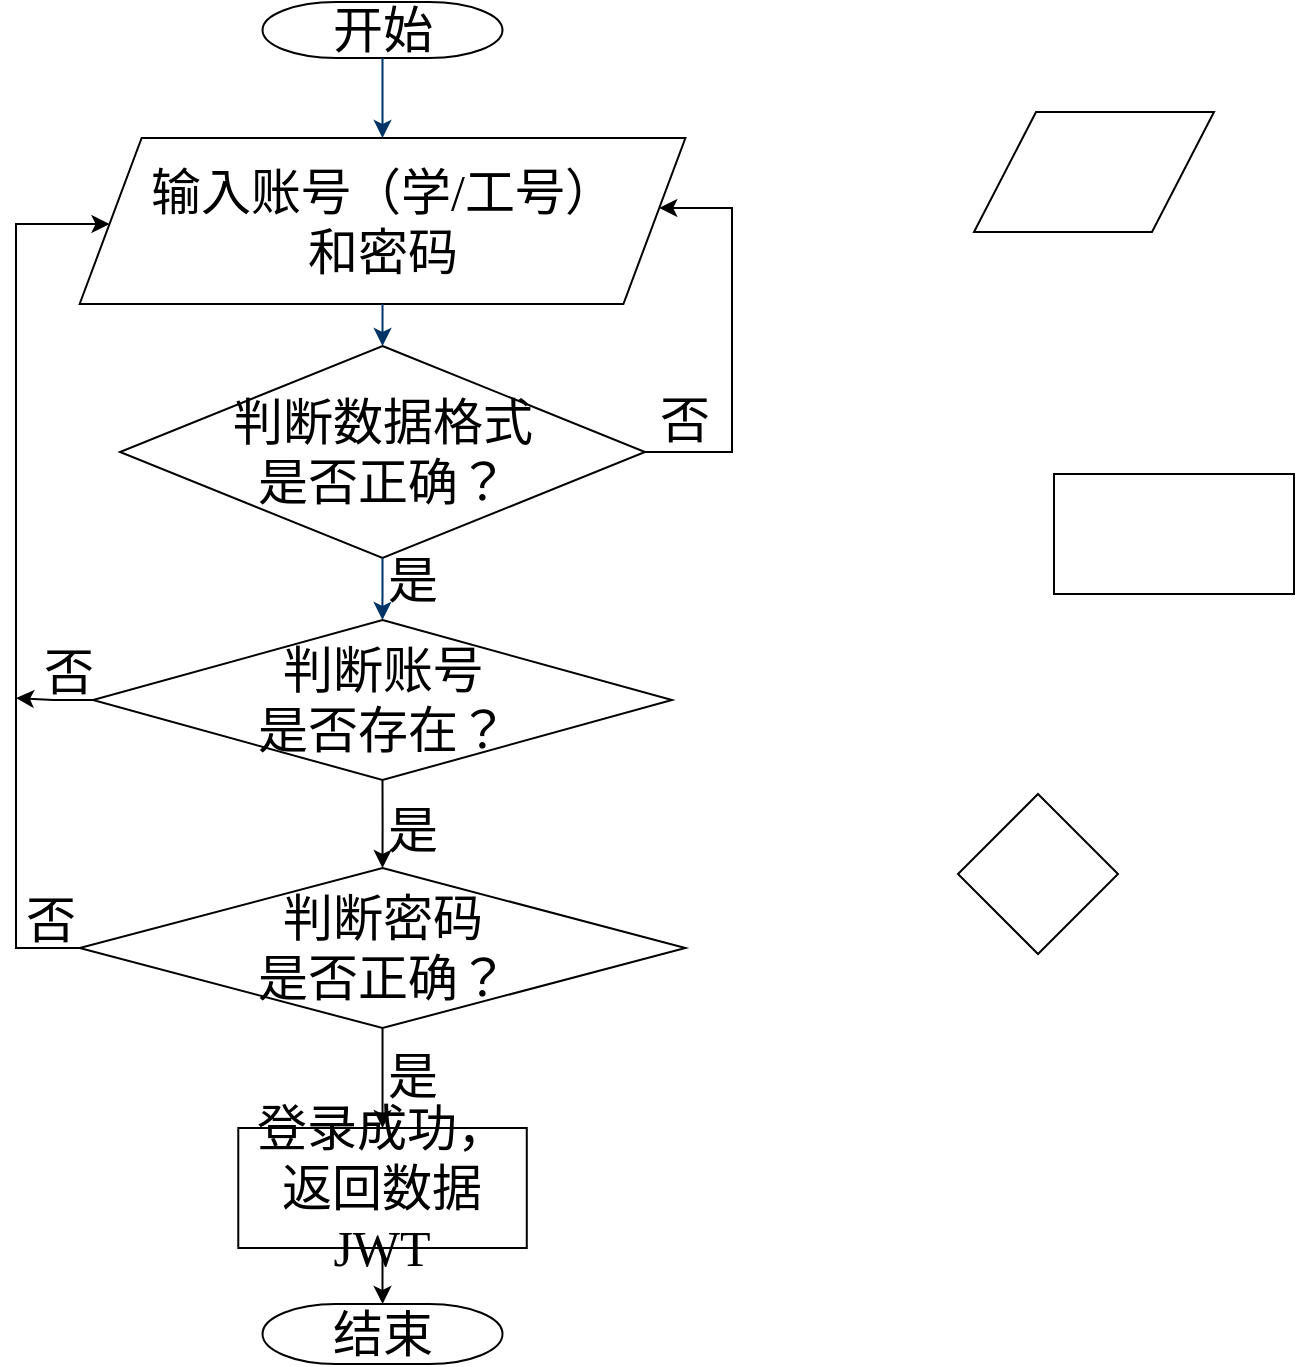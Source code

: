 <mxfile version="27.1.6" pages="16">
  <diagram id="6a731a19-8d31-9384-78a2-239565b7b9f0" name="登录">
    <mxGraphModel dx="1042" dy="571" grid="0" gridSize="10" guides="1" tooltips="1" connect="1" arrows="1" fold="1" page="1" pageScale="1" pageWidth="1169" pageHeight="827" background="none" math="0" shadow="0">
      <root>
        <mxCell id="0" />
        <mxCell id="1" parent="0" />
        <mxCell id="FAK5STi-OlCkXibjIcqn-14" value="" style="shape=parallelogram;perimeter=parallelogramPerimeter;whiteSpace=wrap;html=1;fixedSize=1;size=31.0;" vertex="1" parent="1">
          <mxGeometry x="582" y="79" width="120" height="60" as="geometry" />
        </mxCell>
        <mxCell id="FAK5STi-OlCkXibjIcqn-16" value="" style="rounded=0;whiteSpace=wrap;html=1;" vertex="1" parent="1">
          <mxGeometry x="622" y="260" width="120" height="60" as="geometry" />
        </mxCell>
        <mxCell id="FAK5STi-OlCkXibjIcqn-17" value="" style="rhombus;whiteSpace=wrap;html=1;strokeColor=default;align=center;verticalAlign=middle;fontFamily=Helvetica;fontSize=12;fontColor=default;fillColor=default;" vertex="1" parent="1">
          <mxGeometry x="574" y="420" width="80" height="80" as="geometry" />
        </mxCell>
        <mxCell id="FAK5STi-OlCkXibjIcqn-46" value="&lt;font&gt;开始&lt;/font&gt;" style="shape=mxgraph.flowchart.terminator;strokeWidth=1;gradientColor=none;gradientDirection=north;fontStyle=0;html=1;strokeColor=default;fontFamily=宋体;fontSize=25;" vertex="1" parent="1">
          <mxGeometry x="226.25" y="24" width="120" height="28" as="geometry" />
        </mxCell>
        <mxCell id="FAK5STi-OlCkXibjIcqn-47" value="&lt;font&gt;输入账号（学/工号）&lt;/font&gt;&lt;div&gt;&lt;font&gt;和密码&lt;/font&gt;&lt;/div&gt;" style="shape=parallelogram;perimeter=parallelogramPerimeter;whiteSpace=wrap;html=1;fixedSize=1;size=31.0;strokeWidth=1;fontFamily=宋体;fontSize=25;" vertex="1" parent="1">
          <mxGeometry x="134.82" y="92" width="302.88" height="83" as="geometry" />
        </mxCell>
        <mxCell id="FAK5STi-OlCkXibjIcqn-48" value="&lt;font&gt;判断数据格式&lt;/font&gt;&lt;div&gt;&lt;font&gt;是否正确？&lt;/font&gt;&lt;/div&gt;" style="shape=mxgraph.flowchart.decision;strokeWidth=1;gradientColor=none;gradientDirection=north;fontStyle=0;html=1;strokeColor=default;align=center;verticalAlign=middle;fontFamily=宋体;fontSize=25;fontColor=default;fillColor=default;" vertex="1" parent="1">
          <mxGeometry x="155.01" y="196" width="262.5" height="106" as="geometry" />
        </mxCell>
        <mxCell id="FAK5STi-OlCkXibjIcqn-49" style="fontStyle=1;strokeColor=#003366;strokeWidth=1;html=1;fontFamily=宋体;fontSize=25;" edge="1" parent="1" source="FAK5STi-OlCkXibjIcqn-46" target="FAK5STi-OlCkXibjIcqn-47">
          <mxGeometry relative="1" as="geometry" />
        </mxCell>
        <mxCell id="FAK5STi-OlCkXibjIcqn-50" style="entryX=0.5;entryY=0;entryPerimeter=0;fontStyle=1;strokeColor=#003366;strokeWidth=1;html=1;exitX=0.5;exitY=1;exitDx=0;exitDy=0;exitPerimeter=0;fontFamily=宋体;fontSize=25;" edge="1" parent="1" source="FAK5STi-OlCkXibjIcqn-47" target="FAK5STi-OlCkXibjIcqn-48">
          <mxGeometry relative="1" as="geometry">
            <mxPoint x="286.25" y="292" as="sourcePoint" />
          </mxGeometry>
        </mxCell>
        <mxCell id="FAK5STi-OlCkXibjIcqn-51" value="&lt;font&gt;是&lt;/font&gt;" style="text;fontStyle=0;html=1;strokeColor=none;gradientColor=none;fillColor=none;strokeWidth=2;fontFamily=宋体;fontSize=25;" vertex="1" parent="1">
          <mxGeometry x="287.25" y="292" width="40" height="26" as="geometry" />
        </mxCell>
        <mxCell id="FAK5STi-OlCkXibjIcqn-52" value="" style="edgeStyle=elbowEdgeStyle;elbow=horizontal;fontColor=#001933;fontStyle=1;strokeColor=#003366;strokeWidth=1;html=1;exitX=0.5;exitY=1;exitDx=0;exitDy=0;exitPerimeter=0;entryX=0.5;entryY=0;entryDx=0;entryDy=0;entryPerimeter=0;fontFamily=宋体;fontSize=25;" edge="1" parent="1" source="FAK5STi-OlCkXibjIcqn-48" target="FAK5STi-OlCkXibjIcqn-55">
          <mxGeometry width="100" height="100" as="geometry">
            <mxPoint x="286.22" y="282" as="sourcePoint" />
            <mxPoint x="286.22" y="346" as="targetPoint" />
            <Array as="points">
              <mxPoint x="286.22" y="342" />
            </Array>
          </mxGeometry>
        </mxCell>
        <mxCell id="FAK5STi-OlCkXibjIcqn-53" style="edgeStyle=orthogonalEdgeStyle;rounded=0;orthogonalLoop=1;jettySize=auto;html=1;exitX=0.5;exitY=1;exitDx=0;exitDy=0;exitPerimeter=0;fontFamily=宋体;fontSize=25;" edge="1" parent="1" source="FAK5STi-OlCkXibjIcqn-55" target="FAK5STi-OlCkXibjIcqn-58">
          <mxGeometry relative="1" as="geometry" />
        </mxCell>
        <mxCell id="Y3sfpVDzcdcp6cYx0IF_-1" style="edgeStyle=orthogonalEdgeStyle;rounded=0;orthogonalLoop=1;jettySize=auto;html=1;fontFamily=宋体;fontSize=25;" edge="1" parent="1" source="FAK5STi-OlCkXibjIcqn-55">
          <mxGeometry relative="1" as="geometry">
            <mxPoint x="103" y="372" as="targetPoint" />
          </mxGeometry>
        </mxCell>
        <mxCell id="FAK5STi-OlCkXibjIcqn-55" value="&lt;font&gt;判断账号&lt;/font&gt;&lt;div&gt;&lt;font&gt;是否存在？&lt;/font&gt;&lt;/div&gt;" style="shape=mxgraph.flowchart.decision;strokeWidth=1;gradientColor=none;gradientDirection=north;fontStyle=0;html=1;strokeColor=default;align=center;verticalAlign=middle;fontFamily=宋体;fontSize=25;fontColor=default;fillColor=default;" vertex="1" parent="1">
          <mxGeometry x="141.5" y="333" width="289.5" height="80" as="geometry" />
        </mxCell>
        <mxCell id="FAK5STi-OlCkXibjIcqn-56" style="edgeStyle=orthogonalEdgeStyle;rounded=0;orthogonalLoop=1;jettySize=auto;html=1;fontFamily=宋体;fontSize=25;" edge="1" parent="1" source="FAK5STi-OlCkXibjIcqn-58" target="FAK5STi-OlCkXibjIcqn-60">
          <mxGeometry relative="1" as="geometry" />
        </mxCell>
        <mxCell id="FAK5STi-OlCkXibjIcqn-57" style="edgeStyle=orthogonalEdgeStyle;rounded=0;orthogonalLoop=1;jettySize=auto;html=1;exitX=0;exitY=0.5;exitDx=0;exitDy=0;exitPerimeter=0;fontFamily=宋体;fontSize=25;" edge="1" parent="1" source="FAK5STi-OlCkXibjIcqn-58" target="FAK5STi-OlCkXibjIcqn-47">
          <mxGeometry relative="1" as="geometry">
            <mxPoint x="156" y="118" as="targetPoint" />
            <Array as="points">
              <mxPoint x="103" y="497" />
              <mxPoint x="103" y="135" />
            </Array>
          </mxGeometry>
        </mxCell>
        <mxCell id="FAK5STi-OlCkXibjIcqn-58" value="&lt;font&gt;判断密码&lt;/font&gt;&lt;div&gt;&lt;font&gt;是否正确？&lt;/font&gt;&lt;/div&gt;" style="shape=mxgraph.flowchart.decision;strokeWidth=1;gradientColor=none;gradientDirection=north;fontStyle=0;html=1;strokeColor=default;align=center;verticalAlign=middle;fontFamily=宋体;fontSize=25;fontColor=default;fillColor=default;" vertex="1" parent="1">
          <mxGeometry x="134.83" y="457" width="302.87" height="80" as="geometry" />
        </mxCell>
        <mxCell id="FAK5STi-OlCkXibjIcqn-59" value="" style="edgeStyle=orthogonalEdgeStyle;rounded=0;orthogonalLoop=1;jettySize=auto;html=1;fontFamily=宋体;fontSize=25;" edge="1" parent="1" source="FAK5STi-OlCkXibjIcqn-60" target="FAK5STi-OlCkXibjIcqn-68">
          <mxGeometry relative="1" as="geometry" />
        </mxCell>
        <mxCell id="FAK5STi-OlCkXibjIcqn-60" value="&lt;font&gt;登录成功，返回数据JWT&lt;/font&gt;" style="rounded=0;whiteSpace=wrap;html=1;strokeColor=default;align=center;verticalAlign=middle;fontFamily=宋体;fontSize=25;fontColor=default;fillColor=default;" vertex="1" parent="1">
          <mxGeometry x="214.14" y="587" width="144.25" height="60" as="geometry" />
        </mxCell>
        <mxCell id="FAK5STi-OlCkXibjIcqn-61" value="&lt;font&gt;是&lt;/font&gt;" style="text;fontStyle=0;html=1;strokeColor=none;gradientColor=none;fillColor=none;strokeWidth=2;fontFamily=宋体;fontSize=25;" vertex="1" parent="1">
          <mxGeometry x="287.25" y="417" width="40" height="26" as="geometry" />
        </mxCell>
        <mxCell id="FAK5STi-OlCkXibjIcqn-62" value="&lt;font&gt;是&lt;/font&gt;" style="text;fontStyle=0;html=1;strokeColor=none;gradientColor=none;fillColor=none;strokeWidth=2;fontFamily=宋体;fontSize=25;" vertex="1" parent="1">
          <mxGeometry x="287.25" y="540" width="40" height="26" as="geometry" />
        </mxCell>
        <mxCell id="FAK5STi-OlCkXibjIcqn-64" value="&lt;font&gt;否&lt;/font&gt;" style="text;fontStyle=0;html=1;strokeColor=none;gradientColor=none;fillColor=none;strokeWidth=2;fontFamily=宋体;fontSize=25;" vertex="1" parent="1">
          <mxGeometry x="423" y="212" width="40" height="26" as="geometry" />
        </mxCell>
        <mxCell id="FAK5STi-OlCkXibjIcqn-65" value="" style="edgeStyle=orthogonalEdgeStyle;rounded=0;orthogonalLoop=1;jettySize=auto;html=1;exitX=1;exitY=0.5;exitDx=0;exitDy=0;exitPerimeter=0;fontFamily=宋体;fontSize=25;" edge="1" parent="1" source="FAK5STi-OlCkXibjIcqn-48" target="FAK5STi-OlCkXibjIcqn-47">
          <mxGeometry relative="1" as="geometry">
            <mxPoint x="351.25" y="247" as="sourcePoint" />
            <mxPoint x="445.05" y="216.3" as="targetPoint" />
            <Array as="points">
              <mxPoint x="461" y="249" />
              <mxPoint x="461" y="127" />
            </Array>
          </mxGeometry>
        </mxCell>
        <mxCell id="FAK5STi-OlCkXibjIcqn-68" value="&lt;font&gt;结束&lt;/font&gt;" style="shape=mxgraph.flowchart.terminator;strokeWidth=1;gradientColor=none;gradientDirection=north;fontStyle=0;html=1;fontFamily=宋体;fontSize=25;" vertex="1" parent="1">
          <mxGeometry x="226.26" y="675" width="120" height="30" as="geometry" />
        </mxCell>
        <mxCell id="FAK5STi-OlCkXibjIcqn-70" value="&lt;font&gt;否&lt;/font&gt;" style="text;fontStyle=0;html=1;strokeColor=none;gradientColor=none;fillColor=none;strokeWidth=2;fontFamily=宋体;fontSize=25;" vertex="1" parent="1">
          <mxGeometry x="115.01" y="338" width="40" height="26" as="geometry" />
        </mxCell>
        <mxCell id="FAK5STi-OlCkXibjIcqn-71" value="&lt;font&gt;否&lt;/font&gt;" style="text;fontStyle=0;html=1;strokeColor=none;gradientColor=none;fillColor=none;strokeWidth=2;fontFamily=宋体;fontSize=25;" vertex="1" parent="1">
          <mxGeometry x="106.0" y="462" width="40" height="26" as="geometry" />
        </mxCell>
      </root>
    </mxGraphModel>
  </diagram>
  <diagram name="注册" id="M8CNBRf8TtUgqmofjct7">
    <mxGraphModel dx="1895" dy="1038" grid="0" gridSize="10" guides="1" tooltips="1" connect="1" arrows="1" fold="1" page="1" pageScale="1" pageWidth="1169" pageHeight="827" background="none" math="0" shadow="0">
      <root>
        <mxCell id="NWBJJtm0vcIBe-9MFRib-0" />
        <mxCell id="NWBJJtm0vcIBe-9MFRib-1" parent="NWBJJtm0vcIBe-9MFRib-0" />
        <mxCell id="NWBJJtm0vcIBe-9MFRib-2" value="&lt;font&gt;开始&lt;/font&gt;" style="shape=mxgraph.flowchart.terminator;strokeWidth=1;gradientColor=none;gradientDirection=north;fontStyle=0;html=1;fontFamily=宋体;fontSize=25;" parent="NWBJJtm0vcIBe-9MFRib-1" vertex="1">
          <mxGeometry x="260" y="60" width="120" height="30" as="geometry" />
        </mxCell>
        <mxCell id="NWBJJtm0vcIBe-9MFRib-3" value="&lt;font&gt;输入要注册的&lt;/font&gt;&lt;div&gt;&lt;font&gt;账号（学号）&lt;/font&gt;&lt;/div&gt;" style="shape=parallelogram;perimeter=parallelogramPerimeter;whiteSpace=wrap;html=1;fixedSize=1;size=31.0;fontFamily=宋体;fontSize=25;" parent="NWBJJtm0vcIBe-9MFRib-1" vertex="1">
          <mxGeometry x="204.38" y="129" width="231.25" height="80" as="geometry" />
        </mxCell>
        <mxCell id="TuQf8-xPwNKHbWiF1SBS-2" style="edgeStyle=orthogonalEdgeStyle;rounded=0;orthogonalLoop=1;jettySize=auto;html=1;entryX=0.946;entryY=0.509;entryDx=0;entryDy=0;entryPerimeter=0;" edge="1" parent="NWBJJtm0vcIBe-9MFRib-1" source="NWBJJtm0vcIBe-9MFRib-4" target="NWBJJtm0vcIBe-9MFRib-3">
          <mxGeometry relative="1" as="geometry">
            <mxPoint x="520" y="257" as="targetPoint" />
            <Array as="points">
              <mxPoint x="520" y="287" />
              <mxPoint x="520" y="170" />
            </Array>
          </mxGeometry>
        </mxCell>
        <mxCell id="NWBJJtm0vcIBe-9MFRib-4" value="&lt;font&gt;判断账号&lt;/font&gt;&lt;div&gt;&lt;font&gt;是否重复？&lt;/font&gt;&lt;/div&gt;" style="shape=mxgraph.flowchart.decision;strokeWidth=1;gradientColor=none;gradientDirection=north;fontStyle=0;html=1;strokeColor=default;align=center;verticalAlign=middle;fontFamily=宋体;fontSize=25;fontColor=default;fillColor=default;" parent="NWBJJtm0vcIBe-9MFRib-1" vertex="1">
          <mxGeometry x="173.81" y="246" width="288.38" height="80" as="geometry" />
        </mxCell>
        <mxCell id="NWBJJtm0vcIBe-9MFRib-5" style="fontStyle=1;strokeColor=#003366;strokeWidth=1;html=1;fontFamily=宋体;fontSize=25;" parent="NWBJJtm0vcIBe-9MFRib-1" source="NWBJJtm0vcIBe-9MFRib-2" target="NWBJJtm0vcIBe-9MFRib-3" edge="1">
          <mxGeometry relative="1" as="geometry" />
        </mxCell>
        <mxCell id="NWBJJtm0vcIBe-9MFRib-6" style="entryX=0.5;entryY=0;entryPerimeter=0;fontStyle=1;strokeColor=#003366;strokeWidth=1;html=1;exitX=0.5;exitY=1;exitDx=0;exitDy=0;exitPerimeter=0;fontFamily=宋体;fontSize=25;" parent="NWBJJtm0vcIBe-9MFRib-1" source="NWBJJtm0vcIBe-9MFRib-3" target="NWBJJtm0vcIBe-9MFRib-4" edge="1">
          <mxGeometry relative="1" as="geometry">
            <mxPoint x="320" y="330" as="sourcePoint" />
          </mxGeometry>
        </mxCell>
        <mxCell id="NWBJJtm0vcIBe-9MFRib-7" value="&lt;font&gt;是&lt;/font&gt;" style="text;fontStyle=0;html=1;strokeColor=none;gradientColor=none;fillColor=none;strokeWidth=1;fontFamily=宋体;fontSize=25;" parent="NWBJJtm0vcIBe-9MFRib-1" vertex="1">
          <mxGeometry x="323" y="332" width="40" height="26" as="geometry" />
        </mxCell>
        <mxCell id="NWBJJtm0vcIBe-9MFRib-8" value="" style="edgeStyle=elbowEdgeStyle;elbow=horizontal;fontColor=#001933;fontStyle=1;strokeColor=#003366;strokeWidth=1;html=1;exitX=0.5;exitY=1;exitDx=0;exitDy=0;exitPerimeter=0;entryX=0.5;entryY=0;entryDx=0;entryDy=0;fontFamily=宋体;fontSize=25;" parent="NWBJJtm0vcIBe-9MFRib-1" source="NWBJJtm0vcIBe-9MFRib-4" target="XDRFj705AyfAf-yiHPlo-0" edge="1">
          <mxGeometry width="100" height="100" as="geometry">
            <mxPoint x="319.97" y="320" as="sourcePoint" />
            <mxPoint x="320" y="368" as="targetPoint" />
            <Array as="points">
              <mxPoint x="319.97" y="380" />
            </Array>
          </mxGeometry>
        </mxCell>
        <mxCell id="NWBJJtm0vcIBe-9MFRib-9" style="edgeStyle=orthogonalEdgeStyle;rounded=0;orthogonalLoop=1;jettySize=auto;html=1;strokeWidth=1;fontFamily=宋体;fontSize=25;" parent="NWBJJtm0vcIBe-9MFRib-1" source="XDRFj705AyfAf-yiHPlo-0" target="NWBJJtm0vcIBe-9MFRib-14" edge="1">
          <mxGeometry relative="1" as="geometry">
            <mxPoint x="320" y="448" as="sourcePoint" />
            <Array as="points">
              <mxPoint x="318" y="443" />
              <mxPoint x="318" y="443" />
            </Array>
          </mxGeometry>
        </mxCell>
        <mxCell id="NWBJJtm0vcIBe-9MFRib-12" style="edgeStyle=orthogonalEdgeStyle;rounded=0;orthogonalLoop=1;jettySize=auto;html=1;strokeWidth=1;fontFamily=宋体;fontSize=25;" parent="NWBJJtm0vcIBe-9MFRib-1" source="NWBJJtm0vcIBe-9MFRib-14" target="NWBJJtm0vcIBe-9MFRib-16" edge="1">
          <mxGeometry relative="1" as="geometry" />
        </mxCell>
        <mxCell id="Hm9i9NyzuGDbXr1iMtHL-1" style="edgeStyle=orthogonalEdgeStyle;rounded=0;orthogonalLoop=1;jettySize=auto;html=1;exitX=1;exitY=0.5;exitDx=0;exitDy=0;exitPerimeter=0;entryX=1;entryY=0.5;entryDx=0;entryDy=0;strokeWidth=1;fontFamily=宋体;fontSize=25;" parent="NWBJJtm0vcIBe-9MFRib-1" source="NWBJJtm0vcIBe-9MFRib-14" target="XDRFj705AyfAf-yiHPlo-0" edge="1">
          <mxGeometry relative="1" as="geometry">
            <mxPoint x="593.5" y="494" as="targetPoint" />
            <Array as="points">
              <mxPoint x="582" y="528" />
              <mxPoint x="582" y="403" />
            </Array>
          </mxGeometry>
        </mxCell>
        <mxCell id="NWBJJtm0vcIBe-9MFRib-14" value="&lt;font&gt;判断两次输入的密码&lt;/font&gt;&lt;div&gt;&lt;font&gt;是否相同？&lt;/font&gt;&lt;/div&gt;" style="shape=mxgraph.flowchart.decision;strokeWidth=1;gradientColor=none;gradientDirection=north;fontStyle=0;html=1;strokeColor=default;align=center;verticalAlign=middle;fontFamily=宋体;fontSize=25;fontColor=default;fillColor=default;" parent="NWBJJtm0vcIBe-9MFRib-1" vertex="1">
          <mxGeometry x="107.94" y="471" width="420.12" height="114" as="geometry" />
        </mxCell>
        <mxCell id="NWBJJtm0vcIBe-9MFRib-15" value="" style="edgeStyle=orthogonalEdgeStyle;rounded=0;orthogonalLoop=1;jettySize=auto;html=1;strokeWidth=1;fontFamily=宋体;fontSize=25;" parent="NWBJJtm0vcIBe-9MFRib-1" source="NWBJJtm0vcIBe-9MFRib-16" target="NWBJJtm0vcIBe-9MFRib-24" edge="1">
          <mxGeometry relative="1" as="geometry" />
        </mxCell>
        <mxCell id="NWBJJtm0vcIBe-9MFRib-16" value="&lt;font&gt;注册新用户，&lt;/font&gt;&lt;div&gt;&lt;font&gt;返回注册成功&lt;/font&gt;&lt;/div&gt;" style="rounded=0;whiteSpace=wrap;html=1;strokeColor=default;align=center;verticalAlign=middle;fontFamily=宋体;fontSize=25;fontColor=default;fillColor=default;strokeWidth=1;" parent="NWBJJtm0vcIBe-9MFRib-1" vertex="1">
          <mxGeometry x="235.51" y="634" width="164.99" height="65" as="geometry" />
        </mxCell>
        <mxCell id="NWBJJtm0vcIBe-9MFRib-18" value="&lt;font&gt;是&lt;/font&gt;" style="text;fontStyle=0;html=1;strokeColor=none;gradientColor=none;fillColor=none;strokeWidth=1;fontFamily=宋体;fontSize=25;" parent="NWBJJtm0vcIBe-9MFRib-1" vertex="1">
          <mxGeometry x="321" y="578" width="40" height="26" as="geometry" />
        </mxCell>
        <mxCell id="NWBJJtm0vcIBe-9MFRib-20" value="&lt;font&gt;否&lt;/font&gt;" style="text;fontStyle=0;html=1;strokeColor=none;gradientColor=none;fillColor=none;strokeWidth=1;fontFamily=宋体;fontSize=25;" parent="NWBJJtm0vcIBe-9MFRib-1" vertex="1">
          <mxGeometry x="469" y="250" width="40" height="26" as="geometry" />
        </mxCell>
        <mxCell id="NWBJJtm0vcIBe-9MFRib-24" value="&lt;font&gt;结束&lt;/font&gt;" style="shape=mxgraph.flowchart.terminator;strokeWidth=1;gradientColor=none;gradientDirection=north;fontStyle=0;html=1;fontFamily=宋体;fontSize=25;" parent="NWBJJtm0vcIBe-9MFRib-1" vertex="1">
          <mxGeometry x="258" y="752" width="120" height="30" as="geometry" />
        </mxCell>
        <mxCell id="XDRFj705AyfAf-yiHPlo-0" value="&lt;font&gt;输入新密码，&lt;/font&gt;&lt;div&gt;&lt;font&gt;输入两次新密码&lt;/font&gt;&lt;/div&gt;" style="shape=parallelogram;perimeter=parallelogramPerimeter;whiteSpace=wrap;html=1;fixedSize=1;size=31.0;fontFamily=宋体;fontSize=25;" parent="NWBJJtm0vcIBe-9MFRib-1" vertex="1">
          <mxGeometry x="190.12" y="373" width="259.75" height="60" as="geometry" />
        </mxCell>
        <mxCell id="Hm9i9NyzuGDbXr1iMtHL-3" value="&lt;font&gt;否&lt;/font&gt;" style="text;fontStyle=0;html=1;strokeColor=none;gradientColor=none;fillColor=none;strokeWidth=1;fontFamily=宋体;fontSize=25;" parent="NWBJJtm0vcIBe-9MFRib-1" vertex="1">
          <mxGeometry x="540" y="494" width="40" height="26" as="geometry" />
        </mxCell>
        <mxCell id="RUulJI6a2RSw2SwswIm2-0" value="" style="shape=parallelogram;perimeter=parallelogramPerimeter;whiteSpace=wrap;html=1;fixedSize=1;size=31.0;" vertex="1" parent="NWBJJtm0vcIBe-9MFRib-1">
          <mxGeometry x="768" y="238" width="120" height="60" as="geometry" />
        </mxCell>
        <mxCell id="RUulJI6a2RSw2SwswIm2-1" value="" style="rounded=0;whiteSpace=wrap;html=1;" vertex="1" parent="NWBJJtm0vcIBe-9MFRib-1">
          <mxGeometry x="808" y="419" width="120" height="60" as="geometry" />
        </mxCell>
        <mxCell id="RUulJI6a2RSw2SwswIm2-2" value="" style="rhombus;whiteSpace=wrap;html=1;strokeColor=default;align=center;verticalAlign=middle;fontFamily=Helvetica;fontSize=12;fontColor=default;fillColor=default;" vertex="1" parent="NWBJJtm0vcIBe-9MFRib-1">
          <mxGeometry x="760" y="579" width="80" height="80" as="geometry" />
        </mxCell>
      </root>
    </mxGraphModel>
  </diagram>
  <diagram name="修改密码" id="Meh-bq0IPyK3MCXsR9mE">
    <mxGraphModel dx="1737" dy="952" grid="0" gridSize="10" guides="1" tooltips="1" connect="1" arrows="1" fold="1" page="1" pageScale="1" pageWidth="1169" pageHeight="827" background="none" math="0" shadow="0">
      <root>
        <mxCell id="4Vml-jVjkxAf96VHodCM-0" />
        <mxCell id="4Vml-jVjkxAf96VHodCM-1" parent="4Vml-jVjkxAf96VHodCM-0" />
        <mxCell id="4Vml-jVjkxAf96VHodCM-2" value="&lt;font&gt;开始&lt;/font&gt;" style="shape=mxgraph.flowchart.terminator;strokeWidth=1;gradientColor=none;gradientDirection=north;fontStyle=0;html=1;fontSize=25;fontFamily=宋体;" parent="4Vml-jVjkxAf96VHodCM-1" vertex="1">
          <mxGeometry x="260" y="60" width="120" height="30" as="geometry" />
        </mxCell>
        <mxCell id="4Vml-jVjkxAf96VHodCM-3" value="&lt;font&gt;输入原密码&lt;/font&gt;" style="shape=parallelogram;perimeter=parallelogramPerimeter;whiteSpace=wrap;html=1;fixedSize=1;size=31.0;strokeWidth=1;fontSize=25;fontFamily=宋体;" parent="4Vml-jVjkxAf96VHodCM-1" vertex="1">
          <mxGeometry x="240.5" y="130" width="159" height="80" as="geometry" />
        </mxCell>
        <mxCell id="4Vml-jVjkxAf96VHodCM-5" style="fontStyle=1;strokeColor=#003366;strokeWidth=1;html=1;fontSize=25;fontFamily=宋体;" parent="4Vml-jVjkxAf96VHodCM-1" source="4Vml-jVjkxAf96VHodCM-2" target="4Vml-jVjkxAf96VHodCM-3" edge="1">
          <mxGeometry relative="1" as="geometry" />
        </mxCell>
        <mxCell id="4Vml-jVjkxAf96VHodCM-8" value="" style="edgeStyle=elbowEdgeStyle;elbow=horizontal;fontColor=#001933;fontStyle=1;strokeColor=#003366;strokeWidth=1;html=1;exitX=0.484;exitY=0.99;exitDx=0;exitDy=0;exitPerimeter=0;entryX=0.51;entryY=0.011;entryDx=0;entryDy=0;entryPerimeter=0;fontSize=25;fontFamily=宋体;" parent="4Vml-jVjkxAf96VHodCM-1" source="4Vml-jVjkxAf96VHodCM-3" target="4Vml-jVjkxAf96VHodCM-21" edge="1">
          <mxGeometry width="100" height="100" as="geometry">
            <mxPoint x="317.5" y="214" as="sourcePoint" />
            <mxPoint x="317.5" y="257" as="targetPoint" />
            <Array as="points">
              <mxPoint x="317.47" y="269" />
            </Array>
          </mxGeometry>
        </mxCell>
        <mxCell id="4Vml-jVjkxAf96VHodCM-9" style="edgeStyle=orthogonalEdgeStyle;rounded=0;orthogonalLoop=1;jettySize=auto;html=1;strokeWidth=1;fontSize=25;fontFamily=宋体;" parent="4Vml-jVjkxAf96VHodCM-1" source="4Vml-jVjkxAf96VHodCM-21" target="4Vml-jVjkxAf96VHodCM-12" edge="1">
          <mxGeometry relative="1" as="geometry">
            <mxPoint x="316.5" y="325" as="sourcePoint" />
          </mxGeometry>
        </mxCell>
        <mxCell id="4Vml-jVjkxAf96VHodCM-10" style="edgeStyle=orthogonalEdgeStyle;rounded=0;orthogonalLoop=1;jettySize=auto;html=1;entryX=0.5;entryY=0;entryDx=0;entryDy=0;entryPerimeter=0;strokeWidth=1;fontSize=25;fontFamily=宋体;" parent="4Vml-jVjkxAf96VHodCM-1" source="4Vml-jVjkxAf96VHodCM-12" target="Xq8Z3eJdLvGg3oaHK79f-0" edge="1">
          <mxGeometry relative="1" as="geometry">
            <mxPoint x="315" y="503" as="targetPoint" />
          </mxGeometry>
        </mxCell>
        <mxCell id="4Vml-jVjkxAf96VHodCM-12" value="&lt;font&gt;判断两次输入&lt;/font&gt;&lt;span style=&quot;background-color: transparent;&quot;&gt;的&lt;/span&gt;&lt;div&gt;&lt;font&gt;密码&lt;/font&gt;&lt;span style=&quot;background-color: transparent;&quot;&gt;是否相同？&lt;/span&gt;&lt;/div&gt;" style="shape=mxgraph.flowchart.decision;strokeWidth=1;gradientColor=none;gradientDirection=north;fontStyle=0;html=1;strokeColor=default;align=center;verticalAlign=middle;fontFamily=宋体;fontSize=25;fontColor=default;fillColor=default;" parent="4Vml-jVjkxAf96VHodCM-1" vertex="1">
          <mxGeometry x="154.57" y="345" width="320.87" height="108" as="geometry" />
        </mxCell>
        <mxCell id="4Vml-jVjkxAf96VHodCM-13" value="" style="edgeStyle=orthogonalEdgeStyle;rounded=0;orthogonalLoop=1;jettySize=auto;html=1;strokeWidth=1;fontSize=25;fontFamily=宋体;" parent="4Vml-jVjkxAf96VHodCM-1" source="4Vml-jVjkxAf96VHodCM-14" target="4Vml-jVjkxAf96VHodCM-20" edge="1">
          <mxGeometry relative="1" as="geometry" />
        </mxCell>
        <mxCell id="4Vml-jVjkxAf96VHodCM-14" value="&lt;font&gt;修改密码成功，&lt;/font&gt;&lt;div&gt;&lt;font&gt;跳转到登陆界面，&lt;/font&gt;&lt;/div&gt;&lt;div&gt;&lt;font&gt;清除redis中缓存的JWT&lt;/font&gt;&lt;/div&gt;" style="rounded=0;whiteSpace=wrap;html=1;strokeColor=default;align=center;verticalAlign=middle;fontFamily=宋体;fontSize=25;fontColor=default;fillColor=default;strokeWidth=1;" parent="4Vml-jVjkxAf96VHodCM-1" vertex="1">
          <mxGeometry x="185.75" y="637" width="258.51" height="110" as="geometry" />
        </mxCell>
        <mxCell id="4Vml-jVjkxAf96VHodCM-15" value="&lt;font&gt;是&lt;/font&gt;" style="text;fontStyle=0;html=1;strokeColor=none;gradientColor=none;fillColor=none;strokeWidth=1;fontSize=25;fontFamily=宋体;" parent="4Vml-jVjkxAf96VHodCM-1" vertex="1">
          <mxGeometry x="322" y="468" width="40" height="26" as="geometry" />
        </mxCell>
        <mxCell id="4Vml-jVjkxAf96VHodCM-20" value="&lt;font&gt;结束&lt;/font&gt;" style="shape=mxgraph.flowchart.terminator;strokeWidth=1;gradientColor=none;gradientDirection=north;fontStyle=0;html=1;fontSize=25;fontFamily=宋体;" parent="4Vml-jVjkxAf96VHodCM-1" vertex="1">
          <mxGeometry x="255.01" y="770" width="120" height="30" as="geometry" />
        </mxCell>
        <mxCell id="4Vml-jVjkxAf96VHodCM-21" value="&lt;font&gt;输入新密码，&lt;/font&gt;&lt;div&gt;&lt;font&gt;二次输入新密码&lt;/font&gt;&lt;/div&gt;" style="shape=parallelogram;perimeter=parallelogramPerimeter;whiteSpace=wrap;html=1;fixedSize=1;size=31.0;strokeWidth=1;fontSize=25;fontFamily=宋体;" parent="4Vml-jVjkxAf96VHodCM-1" vertex="1">
          <mxGeometry x="202.01" y="252" width="226" height="60" as="geometry" />
        </mxCell>
        <mxCell id="4Vml-jVjkxAf96VHodCM-24" value="&lt;font&gt;否&lt;/font&gt;" style="text;fontStyle=0;html=1;strokeColor=none;gradientColor=none;fillColor=none;strokeWidth=1;fontSize=25;fontFamily=宋体;" parent="4Vml-jVjkxAf96VHodCM-1" vertex="1">
          <mxGeometry x="503" y="363" width="40" height="26" as="geometry" />
        </mxCell>
        <mxCell id="Xq8Z3eJdLvGg3oaHK79f-1" value="" style="edgeStyle=orthogonalEdgeStyle;rounded=0;orthogonalLoop=1;jettySize=auto;html=1;strokeWidth=1;fontSize=25;fontFamily=宋体;" parent="4Vml-jVjkxAf96VHodCM-1" source="Xq8Z3eJdLvGg3oaHK79f-0" target="4Vml-jVjkxAf96VHodCM-14" edge="1">
          <mxGeometry relative="1" as="geometry" />
        </mxCell>
        <mxCell id="Xq8Z3eJdLvGg3oaHK79f-3" style="edgeStyle=orthogonalEdgeStyle;rounded=0;orthogonalLoop=1;jettySize=auto;html=1;strokeWidth=1;fontSize=25;fontFamily=宋体;" parent="4Vml-jVjkxAf96VHodCM-1" source="Xq8Z3eJdLvGg3oaHK79f-0" target="4Vml-jVjkxAf96VHodCM-3" edge="1">
          <mxGeometry relative="1" as="geometry">
            <mxPoint x="131" y="262" as="targetPoint" />
            <Array as="points">
              <mxPoint x="120" y="566" />
              <mxPoint x="120" y="170" />
            </Array>
          </mxGeometry>
        </mxCell>
        <mxCell id="Xq8Z3eJdLvGg3oaHK79f-0" value="&lt;font&gt;判断原密码是否正确&lt;/font&gt;" style="shape=mxgraph.flowchart.decision;strokeWidth=1;gradientColor=none;gradientDirection=north;fontStyle=0;html=1;strokeColor=default;align=center;verticalAlign=middle;fontFamily=宋体;fontSize=25;fontColor=default;fillColor=default;" parent="4Vml-jVjkxAf96VHodCM-1" vertex="1">
          <mxGeometry x="166.31" y="526" width="297.37" height="80" as="geometry" />
        </mxCell>
        <mxCell id="Xq8Z3eJdLvGg3oaHK79f-2" value="&lt;font&gt;是&lt;/font&gt;" style="text;fontStyle=0;html=1;strokeColor=none;gradientColor=none;fillColor=none;strokeWidth=1;fontSize=25;fontFamily=宋体;" parent="4Vml-jVjkxAf96VHodCM-1" vertex="1">
          <mxGeometry x="317" y="600" width="40" height="26" as="geometry" />
        </mxCell>
        <mxCell id="RBzimzWCwHKqLACXxMBq-4" value="&lt;font&gt;否&lt;/font&gt;" style="text;fontStyle=0;html=1;strokeColor=none;gradientColor=none;fillColor=none;strokeWidth=1;fontSize=25;fontFamily=宋体;" parent="4Vml-jVjkxAf96VHodCM-1" vertex="1">
          <mxGeometry x="132" y="529" width="40" height="26" as="geometry" />
        </mxCell>
        <mxCell id="N2wGw7KiiHZ6AEPXqUUM-0" value="" style="shape=parallelogram;perimeter=parallelogramPerimeter;whiteSpace=wrap;html=1;fixedSize=1;size=31.0;" vertex="1" parent="4Vml-jVjkxAf96VHodCM-1">
          <mxGeometry x="783" y="195" width="120" height="60" as="geometry" />
        </mxCell>
        <mxCell id="N2wGw7KiiHZ6AEPXqUUM-1" value="" style="rounded=0;whiteSpace=wrap;html=1;" vertex="1" parent="4Vml-jVjkxAf96VHodCM-1">
          <mxGeometry x="823" y="376" width="120" height="60" as="geometry" />
        </mxCell>
        <mxCell id="N2wGw7KiiHZ6AEPXqUUM-2" value="" style="rhombus;whiteSpace=wrap;html=1;strokeColor=default;align=center;verticalAlign=middle;fontFamily=Helvetica;fontSize=12;fontColor=default;fillColor=default;" vertex="1" parent="4Vml-jVjkxAf96VHodCM-1">
          <mxGeometry x="775" y="536" width="80" height="80" as="geometry" />
        </mxCell>
        <mxCell id="cqTMzt2x-7jkaN6Orxoy-1" style="edgeStyle=orthogonalEdgeStyle;rounded=0;orthogonalLoop=1;jettySize=auto;html=1;entryX=0.951;entryY=0.414;entryDx=0;entryDy=0;entryPerimeter=0;strokeWidth=1;fontSize=25;fontFamily=宋体;exitX=1;exitY=0.5;exitDx=0;exitDy=0;exitPerimeter=0;" edge="1" parent="4Vml-jVjkxAf96VHodCM-1" source="4Vml-jVjkxAf96VHodCM-12" target="4Vml-jVjkxAf96VHodCM-21">
          <mxGeometry relative="1" as="geometry">
            <Array as="points">
              <mxPoint x="595" y="400" />
              <mxPoint x="595" y="277" />
            </Array>
          </mxGeometry>
        </mxCell>
      </root>
    </mxGraphModel>
  </diagram>
  <diagram name="修改个人信息" id="vpta6Am2QkgeVJjqi4LC">
    <mxGraphModel dx="1226" dy="672" grid="0" gridSize="10" guides="1" tooltips="1" connect="1" arrows="1" fold="1" page="1" pageScale="1" pageWidth="1169" pageHeight="827" background="none" math="0" shadow="0">
      <root>
        <mxCell id="-RdLMX7hdvDLlt4LgXD--0" />
        <mxCell id="-RdLMX7hdvDLlt4LgXD--1" parent="-RdLMX7hdvDLlt4LgXD--0" />
        <mxCell id="E7pCgrR4PeQQlXqrUuhm-1" value="" style="edgeStyle=orthogonalEdgeStyle;rounded=0;orthogonalLoop=1;jettySize=auto;html=1;" edge="1" parent="-RdLMX7hdvDLlt4LgXD--1" source="-RdLMX7hdvDLlt4LgXD--2" target="E7pCgrR4PeQQlXqrUuhm-0">
          <mxGeometry relative="1" as="geometry" />
        </mxCell>
        <mxCell id="-RdLMX7hdvDLlt4LgXD--2" value="&lt;font&gt;开始&lt;/font&gt;" style="shape=mxgraph.flowchart.terminator;strokeWidth=1;gradientColor=none;gradientDirection=north;fontStyle=0;html=1;fontFamily=宋体;fontSize=25;" parent="-RdLMX7hdvDLlt4LgXD--1" vertex="1">
          <mxGeometry x="260.01" y="29" width="120" height="30" as="geometry" />
        </mxCell>
        <mxCell id="1pYdkm6Og0ujO1-LcD6Z-0" style="edgeStyle=orthogonalEdgeStyle;rounded=0;orthogonalLoop=1;jettySize=auto;html=1;fontFamily=宋体;fontSize=25;strokeWidth=1;" parent="-RdLMX7hdvDLlt4LgXD--1" source="-RdLMX7hdvDLlt4LgXD--3" target="-RdLMX7hdvDLlt4LgXD--9" edge="1">
          <mxGeometry relative="1" as="geometry" />
        </mxCell>
        <mxCell id="-RdLMX7hdvDLlt4LgXD--3" value="&lt;font&gt;填写要修改的&lt;/font&gt;&lt;div&gt;&lt;font&gt;用户信息表单&lt;/font&gt;&lt;/div&gt;" style="shape=parallelogram;perimeter=parallelogramPerimeter;whiteSpace=wrap;html=1;fixedSize=1;size=31.0;fontFamily=宋体;fontSize=25;strokeWidth=1;" parent="-RdLMX7hdvDLlt4LgXD--1" vertex="1">
          <mxGeometry x="222.13" y="179" width="195.75" height="80" as="geometry" />
        </mxCell>
        <mxCell id="-RdLMX7hdvDLlt4LgXD--8" style="edgeStyle=orthogonalEdgeStyle;rounded=0;orthogonalLoop=1;jettySize=auto;html=1;exitX=1;exitY=0.5;exitDx=0;exitDy=0;exitPerimeter=0;fontFamily=宋体;fontSize=25;strokeWidth=1;entryX=1;entryY=0.5;entryDx=0;entryDy=0;" parent="-RdLMX7hdvDLlt4LgXD--1" source="-RdLMX7hdvDLlt4LgXD--9" target="-RdLMX7hdvDLlt4LgXD--3" edge="1">
          <mxGeometry relative="1" as="geometry">
            <mxPoint x="402" y="172" as="targetPoint" />
            <Array as="points">
              <mxPoint x="482" y="346" />
              <mxPoint x="504" y="346" />
              <mxPoint x="504" y="219" />
            </Array>
          </mxGeometry>
        </mxCell>
        <mxCell id="1pYdkm6Og0ujO1-LcD6Z-2" style="edgeStyle=orthogonalEdgeStyle;rounded=0;orthogonalLoop=1;jettySize=auto;html=1;fontFamily=宋体;fontSize=25;strokeWidth=1;" parent="-RdLMX7hdvDLlt4LgXD--1" source="-RdLMX7hdvDLlt4LgXD--9" target="-RdLMX7hdvDLlt4LgXD--11" edge="1">
          <mxGeometry relative="1" as="geometry" />
        </mxCell>
        <mxCell id="-RdLMX7hdvDLlt4LgXD--9" value="&lt;span style=&quot;background-color: transparent;&quot;&gt;&lt;font&gt;判断表单信息&lt;/font&gt;&lt;/span&gt;&lt;div&gt;&lt;span style=&quot;background-color: transparent;&quot;&gt;&lt;font&gt;格式&lt;/font&gt;&lt;/span&gt;&lt;span style=&quot;background-color: transparent;&quot;&gt;是否正确？&lt;/span&gt;&lt;/div&gt;" style="shape=mxgraph.flowchart.decision;strokeWidth=1;gradientColor=none;gradientDirection=north;fontStyle=0;html=1;fontFamily=宋体;fontSize=25;" parent="-RdLMX7hdvDLlt4LgXD--1" vertex="1">
          <mxGeometry x="158.39" y="299" width="323.25" height="96" as="geometry" />
        </mxCell>
        <mxCell id="-RdLMX7hdvDLlt4LgXD--10" value="" style="edgeStyle=orthogonalEdgeStyle;rounded=0;orthogonalLoop=1;jettySize=auto;html=1;fontFamily=宋体;fontSize=25;strokeWidth=1;" parent="-RdLMX7hdvDLlt4LgXD--1" source="-RdLMX7hdvDLlt4LgXD--11" target="-RdLMX7hdvDLlt4LgXD--13" edge="1">
          <mxGeometry relative="1" as="geometry" />
        </mxCell>
        <mxCell id="-RdLMX7hdvDLlt4LgXD--11" value="&lt;font&gt;修改成功，&lt;/font&gt;&lt;div&gt;&lt;font&gt;刷新个人资料信息&lt;/font&gt;&lt;/div&gt;" style="rounded=0;whiteSpace=wrap;html=1;strokeColor=default;align=center;verticalAlign=middle;fontFamily=宋体;fontSize=25;fontColor=default;fillColor=default;strokeWidth=1;" parent="-RdLMX7hdvDLlt4LgXD--1" vertex="1">
          <mxGeometry x="216.19" y="431" width="207.63" height="66" as="geometry" />
        </mxCell>
        <mxCell id="-RdLMX7hdvDLlt4LgXD--13" value="&lt;font&gt;结束&lt;/font&gt;" style="shape=mxgraph.flowchart.terminator;strokeWidth=1;gradientColor=none;gradientDirection=north;fontStyle=0;html=1;fontFamily=宋体;fontSize=25;" parent="-RdLMX7hdvDLlt4LgXD--1" vertex="1">
          <mxGeometry x="260.01" y="534" width="120" height="30" as="geometry" />
        </mxCell>
        <mxCell id="-RdLMX7hdvDLlt4LgXD--17" value="&lt;font&gt;否&lt;/font&gt;" style="text;fontStyle=0;html=1;strokeColor=none;gradientColor=none;fillColor=none;strokeWidth=1;fontFamily=宋体;fontSize=25;" parent="-RdLMX7hdvDLlt4LgXD--1" vertex="1">
          <mxGeometry x="476" y="310" width="40" height="26" as="geometry" />
        </mxCell>
        <mxCell id="1Q9-vf70iYvfWfuQRIKy-0" value="&lt;font&gt;是&lt;/font&gt;" style="text;html=1;align=center;verticalAlign=middle;resizable=0;points=[];autosize=1;strokeColor=none;fillColor=none;fontFamily=宋体;fontSize=25;strokeWidth=1;" parent="-RdLMX7hdvDLlt4LgXD--1" vertex="1">
          <mxGeometry x="324.01" y="389" width="43" height="42" as="geometry" />
        </mxCell>
        <mxCell id="E7pCgrR4PeQQlXqrUuhm-2" value="" style="edgeStyle=orthogonalEdgeStyle;rounded=0;orthogonalLoop=1;jettySize=auto;html=1;" edge="1" parent="-RdLMX7hdvDLlt4LgXD--1" source="E7pCgrR4PeQQlXqrUuhm-0" target="-RdLMX7hdvDLlt4LgXD--3">
          <mxGeometry relative="1" as="geometry" />
        </mxCell>
        <mxCell id="E7pCgrR4PeQQlXqrUuhm-0" value="点击修改按钮" style="shape=parallelogram;perimeter=parallelogramPerimeter;whiteSpace=wrap;html=1;fixedSize=1;size=31.0;fontFamily=宋体;fontSize=25;strokeWidth=1;" vertex="1" parent="-RdLMX7hdvDLlt4LgXD--1">
          <mxGeometry x="222.13" y="87" width="195.75" height="64" as="geometry" />
        </mxCell>
      </root>
    </mxGraphModel>
  </diagram>
  <diagram name="新增用户" id="XxX0FWIyGfM9bsz0D55-">
    <mxGraphModel dx="1158" dy="1461" grid="0" gridSize="10" guides="1" tooltips="1" connect="1" arrows="1" fold="1" page="1" pageScale="1" pageWidth="1169" pageHeight="827" background="none" math="0" shadow="0">
      <root>
        <mxCell id="iQX4BAwCXbjmUn3e2jPd-0" />
        <mxCell id="iQX4BAwCXbjmUn3e2jPd-1" parent="iQX4BAwCXbjmUn3e2jPd-0" />
        <mxCell id="3BAZZO1Yn0zYDWdrDDDq-2" value="" style="edgeStyle=orthogonalEdgeStyle;rounded=0;orthogonalLoop=1;jettySize=auto;html=1;" edge="1" parent="iQX4BAwCXbjmUn3e2jPd-1" source="iQX4BAwCXbjmUn3e2jPd-2" target="3BAZZO1Yn0zYDWdrDDDq-1">
          <mxGeometry relative="1" as="geometry" />
        </mxCell>
        <mxCell id="iQX4BAwCXbjmUn3e2jPd-2" value="&lt;font&gt;开始&lt;/font&gt;" style="shape=mxgraph.flowchart.terminator;strokeWidth=1;gradientColor=none;gradientDirection=north;fontStyle=0;html=1;fontFamily=宋体;fontSize=25;" parent="iQX4BAwCXbjmUn3e2jPd-1" vertex="1">
          <mxGeometry x="259.99" y="-30" width="120" height="30" as="geometry" />
        </mxCell>
        <mxCell id="iQX4BAwCXbjmUn3e2jPd-3" style="edgeStyle=orthogonalEdgeStyle;rounded=0;orthogonalLoop=1;jettySize=auto;html=1;strokeWidth=1;fontFamily=宋体;fontSize=25;" parent="iQX4BAwCXbjmUn3e2jPd-1" source="iQX4BAwCXbjmUn3e2jPd-4" target="iQX4BAwCXbjmUn3e2jPd-8" edge="1">
          <mxGeometry relative="1" as="geometry" />
        </mxCell>
        <mxCell id="iQX4BAwCXbjmUn3e2jPd-4" value="&lt;font&gt;填写要新增的&lt;/font&gt;&lt;div&gt;&lt;font&gt;用户信息表单&lt;/font&gt;&lt;/div&gt;" style="shape=parallelogram;perimeter=parallelogramPerimeter;whiteSpace=wrap;html=1;fixedSize=1;size=31.0;strokeWidth=1;fontFamily=宋体;fontSize=25;" parent="iQX4BAwCXbjmUn3e2jPd-1" vertex="1">
          <mxGeometry x="223.5" y="131" width="194.5" height="80" as="geometry" />
        </mxCell>
        <mxCell id="iQX4BAwCXbjmUn3e2jPd-6" style="edgeStyle=orthogonalEdgeStyle;rounded=0;orthogonalLoop=1;jettySize=auto;html=1;exitX=1;exitY=0.5;exitDx=0;exitDy=0;exitPerimeter=0;entryX=0.916;entryY=0.538;entryDx=0;entryDy=0;entryPerimeter=0;strokeWidth=1;fontFamily=宋体;fontSize=25;" parent="iQX4BAwCXbjmUn3e2jPd-1" source="iQX4BAwCXbjmUn3e2jPd-8" target="iQX4BAwCXbjmUn3e2jPd-4" edge="1">
          <mxGeometry relative="1" as="geometry">
            <mxPoint x="470.5" y="270" as="targetPoint" />
            <Array as="points">
              <mxPoint x="555" y="300" />
              <mxPoint x="555" y="174" />
            </Array>
          </mxGeometry>
        </mxCell>
        <mxCell id="iQX4BAwCXbjmUn3e2jPd-7" style="edgeStyle=orthogonalEdgeStyle;rounded=0;orthogonalLoop=1;jettySize=auto;html=1;entryX=0.5;entryY=0;entryDx=0;entryDy=0;entryPerimeter=0;strokeWidth=1;fontFamily=宋体;fontSize=25;" parent="iQX4BAwCXbjmUn3e2jPd-1" source="iQX4BAwCXbjmUn3e2jPd-8" target="TLsCk818xWG-sSCKFWpw-0" edge="1">
          <mxGeometry relative="1" as="geometry">
            <mxPoint x="320.771" y="418" as="targetPoint" />
          </mxGeometry>
        </mxCell>
        <mxCell id="iQX4BAwCXbjmUn3e2jPd-8" value="&lt;span style=&quot;background-color: transparent;&quot;&gt;&lt;font&gt;判断表单信息&lt;/font&gt;&lt;/span&gt;&lt;div&gt;&lt;span style=&quot;background-color: transparent;&quot;&gt;&lt;font&gt;格式&lt;/font&gt;&lt;/span&gt;&lt;span style=&quot;background-color: transparent;&quot;&gt;是否正确？&lt;/span&gt;&lt;/div&gt;" style="shape=mxgraph.flowchart.decision;strokeWidth=1;gradientColor=none;gradientDirection=north;fontStyle=0;html=1;fontFamily=宋体;fontSize=25;" parent="iQX4BAwCXbjmUn3e2jPd-1" vertex="1">
          <mxGeometry x="114" y="260" width="413.5" height="80" as="geometry" />
        </mxCell>
        <mxCell id="iQX4BAwCXbjmUn3e2jPd-11" value="&lt;font&gt;结束&lt;/font&gt;" style="shape=mxgraph.flowchart.terminator;strokeWidth=1;gradientColor=none;gradientDirection=north;fontStyle=0;html=1;fontFamily=宋体;fontSize=25;" parent="iQX4BAwCXbjmUn3e2jPd-1" vertex="1">
          <mxGeometry x="260.75" y="738" width="120" height="30" as="geometry" />
        </mxCell>
        <mxCell id="h2HOim202EjieUB3Oczs-4" style="edgeStyle=orthogonalEdgeStyle;rounded=0;orthogonalLoop=1;jettySize=auto;html=1;strokeWidth=1;fontFamily=宋体;fontSize=25;" parent="iQX4BAwCXbjmUn3e2jPd-1" source="TLsCk818xWG-sSCKFWpw-0" target="h2HOim202EjieUB3Oczs-3" edge="1">
          <mxGeometry relative="1" as="geometry" />
        </mxCell>
        <mxCell id="TLsCk818xWG-sSCKFWpw-0" value="&lt;span style=&quot;background-color: transparent;&quot;&gt;&lt;font&gt;判断&lt;/font&gt;&lt;/span&gt;&lt;span style=&quot;background-color: transparent;&quot;&gt;是否&lt;/span&gt;&lt;div&gt;&lt;span style=&quot;background-color: transparent;&quot;&gt;填写密码&lt;/span&gt;&lt;span style=&quot;background-color: transparent;&quot;&gt;？&lt;/span&gt;&lt;/div&gt;" style="shape=mxgraph.flowchart.decision;strokeWidth=1;gradientColor=none;gradientDirection=north;fontStyle=0;html=1;fontFamily=宋体;fontSize=25;" parent="iQX4BAwCXbjmUn3e2jPd-1" vertex="1">
          <mxGeometry x="153.5" y="387.5" width="334.5" height="80" as="geometry" />
        </mxCell>
        <mxCell id="U_BGzayedf9yNHDhHmPG-0" value="&lt;font&gt;是&lt;/font&gt;" style="text;fontStyle=0;html=1;strokeColor=none;gradientColor=none;fillColor=none;strokeWidth=1;fontFamily=宋体;fontSize=25;" parent="iQX4BAwCXbjmUn3e2jPd-1" vertex="1">
          <mxGeometry x="321" y="348" width="40" height="26" as="geometry" />
        </mxCell>
        <mxCell id="h2HOim202EjieUB3Oczs-0" value="&lt;font&gt;自动设置默认密码&lt;/font&gt;" style="rounded=0;whiteSpace=wrap;html=1;strokeColor=default;align=center;verticalAlign=middle;fontFamily=宋体;fontSize=25;fontColor=default;fillColor=default;strokeWidth=1;" parent="iQX4BAwCXbjmUn3e2jPd-1" vertex="1">
          <mxGeometry x="453" y="502" width="120" height="60" as="geometry" />
        </mxCell>
        <mxCell id="h2HOim202EjieUB3Oczs-2" style="edgeStyle=orthogonalEdgeStyle;rounded=0;orthogonalLoop=1;jettySize=auto;html=1;exitX=0.5;exitY=1;exitDx=0;exitDy=0;strokeWidth=1;fontFamily=宋体;fontSize=25;" parent="iQX4BAwCXbjmUn3e2jPd-1" source="h2HOim202EjieUB3Oczs-0" edge="1">
          <mxGeometry relative="1" as="geometry">
            <mxPoint x="321" y="574" as="targetPoint" />
            <Array as="points">
              <mxPoint x="513" y="574" />
            </Array>
          </mxGeometry>
        </mxCell>
        <mxCell id="h2HOim202EjieUB3Oczs-5" value="" style="edgeStyle=orthogonalEdgeStyle;rounded=0;orthogonalLoop=1;jettySize=auto;html=1;entryX=0.5;entryY=0;entryDx=0;entryDy=0;strokeWidth=1;fontFamily=宋体;fontSize=25;" parent="iQX4BAwCXbjmUn3e2jPd-1" source="h2HOim202EjieUB3Oczs-3" target="h2HOim202EjieUB3Oczs-6" edge="1">
          <mxGeometry relative="1" as="geometry" />
        </mxCell>
        <mxCell id="h2HOim202EjieUB3Oczs-3" value="&lt;font&gt;设置指定密码&lt;/font&gt;" style="rounded=0;whiteSpace=wrap;html=1;strokeColor=default;align=center;verticalAlign=middle;fontFamily=宋体;fontSize=25;fontColor=default;fillColor=default;strokeWidth=1;" parent="iQX4BAwCXbjmUn3e2jPd-1" vertex="1">
          <mxGeometry x="260.75" y="502" width="120" height="60" as="geometry" />
        </mxCell>
        <mxCell id="h2HOim202EjieUB3Oczs-7" value="" style="edgeStyle=orthogonalEdgeStyle;rounded=0;orthogonalLoop=1;jettySize=auto;html=1;strokeWidth=1;fontFamily=宋体;fontSize=25;" parent="iQX4BAwCXbjmUn3e2jPd-1" source="h2HOim202EjieUB3Oczs-6" target="iQX4BAwCXbjmUn3e2jPd-11" edge="1">
          <mxGeometry relative="1" as="geometry" />
        </mxCell>
        <mxCell id="h2HOim202EjieUB3Oczs-6" value="&lt;font&gt;新增用户成功，&lt;/font&gt;&lt;div&gt;&lt;font&gt;刷新用户信息列表&lt;/font&gt;&lt;/div&gt;" style="rounded=0;whiteSpace=wrap;html=1;strokeColor=default;align=center;verticalAlign=middle;fontFamily=宋体;fontSize=25;fontColor=default;fillColor=default;strokeWidth=1;" parent="iQX4BAwCXbjmUn3e2jPd-1" vertex="1">
          <mxGeometry x="205.87" y="599" width="228.25" height="95" as="geometry" />
        </mxCell>
        <mxCell id="DFHlnPZh2PBKwwNBP4AO-1" value="&lt;font&gt;否&lt;/font&gt;" style="text;fontStyle=0;html=1;strokeColor=none;gradientColor=none;fillColor=none;strokeWidth=1;fontFamily=宋体;fontSize=25;" parent="iQX4BAwCXbjmUn3e2jPd-1" vertex="1">
          <mxGeometry x="524" y="265" width="40" height="26" as="geometry" />
        </mxCell>
        <mxCell id="kvsAGqoDCfKjpXBL4ux7-0" value="&lt;font&gt;否&lt;/font&gt;" style="text;fontStyle=0;html=1;strokeColor=none;gradientColor=none;fillColor=none;strokeWidth=1;fontFamily=宋体;fontSize=25;" parent="iQX4BAwCXbjmUn3e2jPd-1" vertex="1">
          <mxGeometry x="479" y="392" width="40" height="26" as="geometry" />
        </mxCell>
        <mxCell id="kvsAGqoDCfKjpXBL4ux7-1" value="&lt;font&gt;是&lt;/font&gt;" style="text;fontStyle=0;html=1;strokeColor=none;gradientColor=none;fillColor=none;strokeWidth=1;fontFamily=宋体;fontSize=25;" parent="iQX4BAwCXbjmUn3e2jPd-1" vertex="1">
          <mxGeometry x="329" y="467.5" width="40" height="26" as="geometry" />
        </mxCell>
        <mxCell id="3BAZZO1Yn0zYDWdrDDDq-0" style="edgeStyle=orthogonalEdgeStyle;rounded=0;orthogonalLoop=1;jettySize=auto;html=1;entryX=0.5;entryY=0;entryDx=0;entryDy=0;exitX=1;exitY=0.5;exitDx=0;exitDy=0;exitPerimeter=0;" edge="1" parent="iQX4BAwCXbjmUn3e2jPd-1" source="TLsCk818xWG-sSCKFWpw-0" target="h2HOim202EjieUB3Oczs-0">
          <mxGeometry relative="1" as="geometry">
            <Array as="points">
              <mxPoint x="513" y="428" />
            </Array>
          </mxGeometry>
        </mxCell>
        <mxCell id="3BAZZO1Yn0zYDWdrDDDq-3" value="" style="edgeStyle=orthogonalEdgeStyle;rounded=0;orthogonalLoop=1;jettySize=auto;html=1;" edge="1" parent="iQX4BAwCXbjmUn3e2jPd-1" source="3BAZZO1Yn0zYDWdrDDDq-1" target="iQX4BAwCXbjmUn3e2jPd-4">
          <mxGeometry relative="1" as="geometry" />
        </mxCell>
        <mxCell id="3BAZZO1Yn0zYDWdrDDDq-1" value="点击新增用户按钮" style="shape=parallelogram;perimeter=parallelogramPerimeter;whiteSpace=wrap;html=1;fixedSize=1;size=31.0;strokeWidth=1;fontFamily=宋体;fontSize=25;" vertex="1" parent="iQX4BAwCXbjmUn3e2jPd-1">
          <mxGeometry x="183.24" y="44" width="273.5" height="53" as="geometry" />
        </mxCell>
      </root>
    </mxGraphModel>
  </diagram>
  <diagram name="查询用户信息" id="zO5lMgldCZhvQaBWDhTm">
    <mxGraphModel dx="1042" dy="571" grid="0" gridSize="10" guides="1" tooltips="1" connect="1" arrows="1" fold="1" page="1" pageScale="1" pageWidth="1169" pageHeight="827" background="none" math="0" shadow="0">
      <root>
        <mxCell id="a178zMsoAZZl_uSFc6zt-0" />
        <mxCell id="a178zMsoAZZl_uSFc6zt-1" parent="a178zMsoAZZl_uSFc6zt-0" />
        <mxCell id="a178zMsoAZZl_uSFc6zt-2" value="&lt;font&gt;开始&lt;/font&gt;" style="shape=mxgraph.flowchart.terminator;strokeWidth=1;gradientColor=none;gradientDirection=north;fontStyle=0;html=1;fontFamily=宋体;fontSize=25;" parent="a178zMsoAZZl_uSFc6zt-1" vertex="1">
          <mxGeometry x="260" y="60" width="120" height="30" as="geometry" />
        </mxCell>
        <mxCell id="4zAfmRgb_v9YsMz6_RCy-1" value="" style="edgeStyle=orthogonalEdgeStyle;rounded=0;orthogonalLoop=1;jettySize=auto;html=1;strokeWidth=1;fontFamily=宋体;fontSize=25;" parent="a178zMsoAZZl_uSFc6zt-1" source="a178zMsoAZZl_uSFc6zt-4" target="4zAfmRgb_v9YsMz6_RCy-0" edge="1">
          <mxGeometry relative="1" as="geometry" />
        </mxCell>
        <mxCell id="a178zMsoAZZl_uSFc6zt-4" value="&lt;font&gt;构建查询条件&lt;/font&gt;" style="shape=parallelogram;perimeter=parallelogramPerimeter;whiteSpace=wrap;html=1;fixedSize=1;size=31.0;strokeWidth=1;fontFamily=宋体;fontSize=25;" parent="a178zMsoAZZl_uSFc6zt-1" vertex="1">
          <mxGeometry x="228.5" y="131" width="181.5" height="80" as="geometry" />
        </mxCell>
        <mxCell id="a178zMsoAZZl_uSFc6zt-5" style="fontStyle=1;strokeColor=#003366;strokeWidth=1;html=1;fontFamily=宋体;fontSize=25;" parent="a178zMsoAZZl_uSFc6zt-1" source="a178zMsoAZZl_uSFc6zt-2" target="a178zMsoAZZl_uSFc6zt-4" edge="1">
          <mxGeometry relative="1" as="geometry" />
        </mxCell>
        <mxCell id="a178zMsoAZZl_uSFc6zt-7" style="edgeStyle=orthogonalEdgeStyle;rounded=0;orthogonalLoop=1;jettySize=auto;html=1;entryX=0.5;entryY=0;entryDx=0;entryDy=0;strokeWidth=1;fontFamily=宋体;fontSize=25;" parent="a178zMsoAZZl_uSFc6zt-1" source="a178zMsoAZZl_uSFc6zt-8" target="a178zMsoAZZl_uSFc6zt-20" edge="1">
          <mxGeometry relative="1" as="geometry">
            <mxPoint x="319.25" y="504" as="targetPoint" />
          </mxGeometry>
        </mxCell>
        <mxCell id="a178zMsoAZZl_uSFc6zt-8" value="&lt;font&gt;是否选择用户？&lt;/font&gt;" style="shape=mxgraph.flowchart.decision;strokeWidth=1;gradientColor=none;gradientDirection=north;fontStyle=0;html=1;fontFamily=宋体;fontSize=25;" parent="a178zMsoAZZl_uSFc6zt-1" vertex="1">
          <mxGeometry x="212" y="355" width="216" height="80" as="geometry" />
        </mxCell>
        <mxCell id="a178zMsoAZZl_uSFc6zt-9" value="&lt;font&gt;结束&lt;/font&gt;" style="shape=mxgraph.flowchart.terminator;strokeWidth=1;gradientColor=none;gradientDirection=north;fontStyle=0;html=1;fontFamily=宋体;fontSize=25;" parent="a178zMsoAZZl_uSFc6zt-1" vertex="1">
          <mxGeometry x="260" y="599" width="120" height="30" as="geometry" />
        </mxCell>
        <mxCell id="a178zMsoAZZl_uSFc6zt-13" style="edgeStyle=orthogonalEdgeStyle;rounded=0;orthogonalLoop=1;jettySize=auto;html=1;exitX=1;exitY=0.5;exitDx=0;exitDy=0;exitPerimeter=0;strokeWidth=1;fontFamily=宋体;fontSize=25;" parent="a178zMsoAZZl_uSFc6zt-1" source="a178zMsoAZZl_uSFc6zt-8" edge="1">
          <mxGeometry relative="1" as="geometry">
            <mxPoint x="398" y="544" as="sourcePoint" />
            <mxPoint x="319" y="583" as="targetPoint" />
            <Array as="points">
              <mxPoint x="438" y="393" />
              <mxPoint x="438" y="583" />
            </Array>
          </mxGeometry>
        </mxCell>
        <mxCell id="a178zMsoAZZl_uSFc6zt-16" value="&lt;font&gt;是&lt;/font&gt;" style="text;fontStyle=0;html=1;strokeColor=none;gradientColor=none;fillColor=none;strokeWidth=1;fontFamily=宋体;fontSize=25;" parent="a178zMsoAZZl_uSFc6zt-1" vertex="1">
          <mxGeometry x="321" y="446" width="40" height="26" as="geometry" />
        </mxCell>
        <mxCell id="4zAfmRgb_v9YsMz6_RCy-3" value="" style="edgeStyle=orthogonalEdgeStyle;rounded=0;orthogonalLoop=1;jettySize=auto;html=1;strokeWidth=1;fontFamily=宋体;fontSize=25;" parent="a178zMsoAZZl_uSFc6zt-1" source="a178zMsoAZZl_uSFc6zt-20" target="a178zMsoAZZl_uSFc6zt-9" edge="1">
          <mxGeometry relative="1" as="geometry" />
        </mxCell>
        <mxCell id="a178zMsoAZZl_uSFc6zt-20" value="&lt;font&gt;查看用户信息&lt;/font&gt;" style="rounded=0;whiteSpace=wrap;html=1;strokeColor=default;align=center;verticalAlign=middle;fontFamily=宋体;fontSize=25;fontColor=default;fillColor=default;strokeWidth=1;" parent="a178zMsoAZZl_uSFc6zt-1" vertex="1">
          <mxGeometry x="259.25" y="492" width="120" height="60" as="geometry" />
        </mxCell>
        <mxCell id="a178zMsoAZZl_uSFc6zt-24" value="&lt;font&gt;否&lt;/font&gt;" style="text;fontStyle=0;html=1;strokeColor=none;gradientColor=none;fillColor=none;strokeWidth=1;fontFamily=宋体;fontSize=25;" parent="a178zMsoAZZl_uSFc6zt-1" vertex="1">
          <mxGeometry x="445" y="426" width="40" height="26" as="geometry" />
        </mxCell>
        <mxCell id="4zAfmRgb_v9YsMz6_RCy-2" value="" style="edgeStyle=orthogonalEdgeStyle;rounded=0;orthogonalLoop=1;jettySize=auto;html=1;strokeWidth=1;fontFamily=宋体;fontSize=25;" parent="a178zMsoAZZl_uSFc6zt-1" source="4zAfmRgb_v9YsMz6_RCy-0" target="a178zMsoAZZl_uSFc6zt-8" edge="1">
          <mxGeometry relative="1" as="geometry" />
        </mxCell>
        <mxCell id="4zAfmRgb_v9YsMz6_RCy-0" value="&lt;font&gt;刷新用户信息列表&lt;/font&gt;" style="rounded=0;whiteSpace=wrap;html=1;strokeWidth=1;fontFamily=宋体;fontSize=25;strokeColor=default;align=center;verticalAlign=middle;fontColor=default;fillColor=default;" parent="a178zMsoAZZl_uSFc6zt-1" vertex="1">
          <mxGeometry x="260" y="247" width="120" height="60" as="geometry" />
        </mxCell>
      </root>
    </mxGraphModel>
  </diagram>
  <diagram name="新增班级" id="UwPQcRQ1GoNHj64xGsWo">
    <mxGraphModel dx="1042" dy="571" grid="0" gridSize="10" guides="1" tooltips="1" connect="1" arrows="1" fold="1" page="1" pageScale="1" pageWidth="1169" pageHeight="827" background="none" math="0" shadow="0">
      <root>
        <mxCell id="UBPl67I2Rxnn2enCOQGa-0" />
        <mxCell id="UBPl67I2Rxnn2enCOQGa-1" parent="UBPl67I2Rxnn2enCOQGa-0" />
        <mxCell id="UBPl67I2Rxnn2enCOQGa-2" value="&lt;font&gt;开始&lt;/font&gt;" style="shape=mxgraph.flowchart.terminator;strokeWidth=1;gradientColor=none;gradientDirection=north;fontStyle=0;html=1;fontFamily=宋体;fontSize=20;" parent="UBPl67I2Rxnn2enCOQGa-1" vertex="1">
          <mxGeometry x="260" y="60" width="120" height="30" as="geometry" />
        </mxCell>
        <mxCell id="UBPl67I2Rxnn2enCOQGa-3" value="" style="edgeStyle=orthogonalEdgeStyle;rounded=0;orthogonalLoop=1;jettySize=auto;html=1;fontFamily=宋体;fontSize=20;strokeWidth=1;" parent="UBPl67I2Rxnn2enCOQGa-1" source="UBPl67I2Rxnn2enCOQGa-4" target="UBPl67I2Rxnn2enCOQGa-10" edge="1">
          <mxGeometry relative="1" as="geometry" />
        </mxCell>
        <mxCell id="UBPl67I2Rxnn2enCOQGa-4" value="&lt;font&gt;选择学院、专业、年级&lt;/font&gt;" style="shape=parallelogram;perimeter=parallelogramPerimeter;whiteSpace=wrap;html=1;fixedSize=1;size=31.0;fontFamily=宋体;fontSize=20;strokeWidth=1;" parent="UBPl67I2Rxnn2enCOQGa-1" vertex="1">
          <mxGeometry x="157.75" y="128" width="324.5" height="80" as="geometry" />
        </mxCell>
        <mxCell id="UBPl67I2Rxnn2enCOQGa-5" style="fontStyle=1;strokeColor=#003366;strokeWidth=1;html=1;fontFamily=宋体;fontSize=20;" parent="UBPl67I2Rxnn2enCOQGa-1" source="UBPl67I2Rxnn2enCOQGa-2" target="UBPl67I2Rxnn2enCOQGa-4" edge="1">
          <mxGeometry relative="1" as="geometry" />
        </mxCell>
        <mxCell id="UBPl67I2Rxnn2enCOQGa-6" value="&lt;font&gt;结束&lt;/font&gt;" style="shape=mxgraph.flowchart.terminator;strokeWidth=1;gradientColor=none;gradientDirection=north;fontStyle=0;html=1;fontFamily=宋体;fontSize=20;" parent="UBPl67I2Rxnn2enCOQGa-1" vertex="1">
          <mxGeometry x="260" y="463" width="120" height="30" as="geometry" />
        </mxCell>
        <mxCell id="UBPl67I2Rxnn2enCOQGa-7" value="" style="edgeStyle=orthogonalEdgeStyle;rounded=0;orthogonalLoop=1;jettySize=auto;html=1;fontFamily=宋体;fontSize=20;strokeWidth=1;" parent="UBPl67I2Rxnn2enCOQGa-1" source="UBPl67I2Rxnn2enCOQGa-8" target="UBPl67I2Rxnn2enCOQGa-6" edge="1">
          <mxGeometry relative="1" as="geometry" />
        </mxCell>
        <mxCell id="UBPl67I2Rxnn2enCOQGa-8" value="&lt;font&gt;新增班级成功，&lt;/font&gt;&lt;div&gt;&lt;font&gt;刷新班级信息列表&lt;/font&gt;&lt;/div&gt;" style="rounded=0;whiteSpace=wrap;html=1;strokeColor=default;align=center;verticalAlign=middle;fontFamily=宋体;fontSize=20;fontColor=default;fillColor=default;strokeWidth=1;" parent="UBPl67I2Rxnn2enCOQGa-1" vertex="1">
          <mxGeometry x="231.5" y="352" width="177" height="87" as="geometry" />
        </mxCell>
        <mxCell id="UBPl67I2Rxnn2enCOQGa-9" value="" style="edgeStyle=orthogonalEdgeStyle;rounded=0;orthogonalLoop=1;jettySize=auto;html=1;fontFamily=宋体;fontSize=20;strokeWidth=1;" parent="UBPl67I2Rxnn2enCOQGa-1" source="UBPl67I2Rxnn2enCOQGa-10" target="UBPl67I2Rxnn2enCOQGa-8" edge="1">
          <mxGeometry relative="1" as="geometry" />
        </mxCell>
        <mxCell id="UBPl67I2Rxnn2enCOQGa-10" value="&lt;font&gt;填写班级名称&lt;/font&gt;" style="shape=parallelogram;perimeter=parallelogramPerimeter;whiteSpace=wrap;html=1;fixedSize=1;size=31.0;fontFamily=宋体;fontSize=20;strokeWidth=1;" parent="UBPl67I2Rxnn2enCOQGa-1" vertex="1">
          <mxGeometry x="236.75" y="247" width="166.5" height="80" as="geometry" />
        </mxCell>
      </root>
    </mxGraphModel>
  </diagram>
  <diagram name="新增专业" id="g9HEX39XAxbrUlT0GuCL">
    <mxGraphModel dx="1042" dy="571" grid="0" gridSize="10" guides="1" tooltips="1" connect="1" arrows="1" fold="1" page="1" pageScale="1" pageWidth="1169" pageHeight="827" background="none" math="0" shadow="0">
      <root>
        <mxCell id="rDDQka-0u5jvCdBOb04Q-0" />
        <mxCell id="rDDQka-0u5jvCdBOb04Q-1" parent="rDDQka-0u5jvCdBOb04Q-0" />
        <mxCell id="rDDQka-0u5jvCdBOb04Q-2" value="&lt;font&gt;开始&lt;/font&gt;" style="shape=mxgraph.flowchart.terminator;strokeWidth=1;gradientColor=none;gradientDirection=north;fontStyle=0;html=1;fontFamily=宋体;fontSize=20;" parent="rDDQka-0u5jvCdBOb04Q-1" vertex="1">
          <mxGeometry x="260" y="60" width="120" height="30" as="geometry" />
        </mxCell>
        <mxCell id="ih58ZosRP1LRNqlnaSR5-2" value="" style="edgeStyle=orthogonalEdgeStyle;rounded=0;orthogonalLoop=1;jettySize=auto;html=1;fontFamily=宋体;fontSize=20;strokeWidth=1;" parent="rDDQka-0u5jvCdBOb04Q-1" source="rDDQka-0u5jvCdBOb04Q-4" target="ih58ZosRP1LRNqlnaSR5-1" edge="1">
          <mxGeometry relative="1" as="geometry" />
        </mxCell>
        <mxCell id="rDDQka-0u5jvCdBOb04Q-4" value="&lt;font&gt;选择学院&lt;/font&gt;" style="shape=parallelogram;perimeter=parallelogramPerimeter;whiteSpace=wrap;html=1;fixedSize=1;size=31.0;fontFamily=宋体;fontSize=20;strokeWidth=1;" parent="rDDQka-0u5jvCdBOb04Q-1" vertex="1">
          <mxGeometry x="240.5" y="130" width="159" height="80" as="geometry" />
        </mxCell>
        <mxCell id="rDDQka-0u5jvCdBOb04Q-5" style="fontStyle=1;strokeColor=#003366;strokeWidth=1;html=1;fontFamily=宋体;fontSize=20;" parent="rDDQka-0u5jvCdBOb04Q-1" source="rDDQka-0u5jvCdBOb04Q-2" target="rDDQka-0u5jvCdBOb04Q-4" edge="1">
          <mxGeometry relative="1" as="geometry" />
        </mxCell>
        <mxCell id="rDDQka-0u5jvCdBOb04Q-9" value="&lt;font&gt;结束&lt;/font&gt;" style="shape=mxgraph.flowchart.terminator;strokeWidth=1;gradientColor=none;gradientDirection=north;fontStyle=0;html=1;fontFamily=宋体;fontSize=20;" parent="rDDQka-0u5jvCdBOb04Q-1" vertex="1">
          <mxGeometry x="260" y="463" width="120" height="30" as="geometry" />
        </mxCell>
        <mxCell id="rDDQka-0u5jvCdBOb04Q-21" value="" style="edgeStyle=orthogonalEdgeStyle;rounded=0;orthogonalLoop=1;jettySize=auto;html=1;fontFamily=宋体;fontSize=20;strokeWidth=1;" parent="rDDQka-0u5jvCdBOb04Q-1" source="rDDQka-0u5jvCdBOb04Q-22" target="rDDQka-0u5jvCdBOb04Q-9" edge="1">
          <mxGeometry relative="1" as="geometry" />
        </mxCell>
        <mxCell id="rDDQka-0u5jvCdBOb04Q-22" value="&lt;font&gt;新增专业成功，&lt;/font&gt;&lt;div&gt;&lt;font&gt;刷新专业信息列表&lt;/font&gt;&lt;/div&gt;" style="rounded=0;whiteSpace=wrap;html=1;strokeColor=default;align=center;verticalAlign=middle;fontFamily=宋体;fontSize=20;fontColor=default;fillColor=default;strokeWidth=1;" parent="rDDQka-0u5jvCdBOb04Q-1" vertex="1">
          <mxGeometry x="229" y="368" width="182" height="60" as="geometry" />
        </mxCell>
        <mxCell id="ih58ZosRP1LRNqlnaSR5-3" value="" style="edgeStyle=orthogonalEdgeStyle;rounded=0;orthogonalLoop=1;jettySize=auto;html=1;fontFamily=宋体;fontSize=20;strokeWidth=1;" parent="rDDQka-0u5jvCdBOb04Q-1" source="ih58ZosRP1LRNqlnaSR5-1" target="rDDQka-0u5jvCdBOb04Q-22" edge="1">
          <mxGeometry relative="1" as="geometry" />
        </mxCell>
        <mxCell id="ih58ZosRP1LRNqlnaSR5-1" value="&lt;font&gt;填写专业名称&lt;/font&gt;" style="shape=parallelogram;perimeter=parallelogramPerimeter;whiteSpace=wrap;html=1;fixedSize=1;size=31.0;fontFamily=宋体;fontSize=20;strokeWidth=1;" parent="rDDQka-0u5jvCdBOb04Q-1" vertex="1">
          <mxGeometry x="225.25" y="244" width="189.5" height="80" as="geometry" />
        </mxCell>
      </root>
    </mxGraphModel>
  </diagram>
  <diagram name="活动信息申请" id="5E_GrsBGs8bj_fa3R2qS">
    <mxGraphModel dx="1226" dy="1499" grid="0" gridSize="10" guides="1" tooltips="1" connect="1" arrows="1" fold="1" page="1" pageScale="1" pageWidth="1169" pageHeight="827" background="none" math="0" shadow="0">
      <root>
        <mxCell id="r6tASK6qIJMkliBi02eM-0" />
        <mxCell id="r6tASK6qIJMkliBi02eM-1" parent="r6tASK6qIJMkliBi02eM-0" />
        <mxCell id="SzBSohtCyqU1575bZQyp-1" value="" style="edgeStyle=orthogonalEdgeStyle;rounded=0;orthogonalLoop=1;jettySize=auto;html=1;" edge="1" parent="r6tASK6qIJMkliBi02eM-1" source="r6tASK6qIJMkliBi02eM-2" target="SzBSohtCyqU1575bZQyp-0">
          <mxGeometry relative="1" as="geometry" />
        </mxCell>
        <mxCell id="r6tASK6qIJMkliBi02eM-2" value="&lt;font&gt;开始&lt;/font&gt;" style="shape=mxgraph.flowchart.terminator;strokeWidth=1;gradientColor=none;gradientDirection=north;fontStyle=0;html=1;fontFamily=宋体;fontSize=25;" parent="r6tASK6qIJMkliBi02eM-1" vertex="1">
          <mxGeometry x="260.75" y="-3" width="120" height="30" as="geometry" />
        </mxCell>
        <mxCell id="r6tASK6qIJMkliBi02eM-3" style="edgeStyle=orthogonalEdgeStyle;rounded=0;orthogonalLoop=1;jettySize=auto;html=1;fontFamily=宋体;fontSize=25;strokeWidth=1;" parent="r6tASK6qIJMkliBi02eM-1" source="r6tASK6qIJMkliBi02eM-4" target="r6tASK6qIJMkliBi02eM-8" edge="1">
          <mxGeometry relative="1" as="geometry" />
        </mxCell>
        <mxCell id="r6tASK6qIJMkliBi02eM-4" value="&lt;font&gt;填写要申请的&lt;/font&gt;&lt;div&gt;&lt;font&gt;活动信息表单&lt;/font&gt;&lt;/div&gt;" style="shape=parallelogram;perimeter=parallelogramPerimeter;whiteSpace=wrap;html=1;fixedSize=1;size=31.0;fontFamily=宋体;fontSize=25;strokeWidth=1;" parent="r6tASK6qIJMkliBi02eM-1" vertex="1">
          <mxGeometry x="223.25" y="130" width="195" height="80" as="geometry" />
        </mxCell>
        <mxCell id="r6tASK6qIJMkliBi02eM-6" style="edgeStyle=orthogonalEdgeStyle;rounded=0;orthogonalLoop=1;jettySize=auto;html=1;exitX=1;exitY=0.5;exitDx=0;exitDy=0;exitPerimeter=0;fontFamily=宋体;fontSize=25;strokeWidth=1;entryX=1;entryY=0.5;entryDx=0;entryDy=0;" parent="r6tASK6qIJMkliBi02eM-1" source="r6tASK6qIJMkliBi02eM-8" target="r6tASK6qIJMkliBi02eM-4" edge="1">
          <mxGeometry relative="1" as="geometry">
            <mxPoint x="524" y="217" as="targetPoint" />
            <Array as="points">
              <mxPoint x="558" y="303" />
              <mxPoint x="558" y="170" />
            </Array>
          </mxGeometry>
        </mxCell>
        <mxCell id="r6tASK6qIJMkliBi02eM-7" style="edgeStyle=orthogonalEdgeStyle;rounded=0;orthogonalLoop=1;jettySize=auto;html=1;fontFamily=宋体;fontSize=25;strokeWidth=1;" parent="r6tASK6qIJMkliBi02eM-1" source="r6tASK6qIJMkliBi02eM-8" target="r6tASK6qIJMkliBi02eM-20" edge="1">
          <mxGeometry relative="1" as="geometry">
            <mxPoint x="320.75" y="386" as="targetPoint" />
          </mxGeometry>
        </mxCell>
        <mxCell id="r6tASK6qIJMkliBi02eM-8" value="&lt;span style=&quot;background-color: transparent;&quot;&gt;&lt;font&gt;判断表单信息&lt;/font&gt;&lt;/span&gt;&lt;div&gt;&lt;span style=&quot;background-color: transparent;&quot;&gt;&lt;font&gt;格式&lt;/font&gt;&lt;/span&gt;&lt;span style=&quot;background-color: transparent;&quot;&gt;是否正确？&lt;/span&gt;&lt;/div&gt;" style="shape=mxgraph.flowchart.decision;strokeWidth=1;gradientColor=none;gradientDirection=north;fontStyle=0;html=1;fontFamily=宋体;fontSize=25;" parent="r6tASK6qIJMkliBi02eM-1" vertex="1">
          <mxGeometry x="135.75" y="258" width="368.5" height="90" as="geometry" />
        </mxCell>
        <mxCell id="r6tASK6qIJMkliBi02eM-9" value="&lt;font&gt;结束&lt;/font&gt;" style="shape=mxgraph.flowchart.terminator;strokeWidth=1;gradientColor=none;gradientDirection=north;fontStyle=0;html=1;fontFamily=宋体;fontSize=25;" parent="r6tASK6qIJMkliBi02eM-1" vertex="1">
          <mxGeometry x="260.75" y="590" width="120" height="30" as="geometry" />
        </mxCell>
        <mxCell id="r6tASK6qIJMkliBi02eM-16" value="&lt;font&gt;是&lt;/font&gt;" style="text;fontStyle=0;html=1;strokeColor=none;gradientColor=none;fillColor=none;strokeWidth=1;fontFamily=宋体;fontSize=25;" parent="r6tASK6qIJMkliBi02eM-1" vertex="1">
          <mxGeometry x="321" y="348" width="40" height="26" as="geometry" />
        </mxCell>
        <mxCell id="r6tASK6qIJMkliBi02eM-19" value="" style="edgeStyle=orthogonalEdgeStyle;rounded=0;orthogonalLoop=1;jettySize=auto;html=1;entryX=0.5;entryY=0;entryDx=0;entryDy=0;fontFamily=宋体;fontSize=25;strokeWidth=1;" parent="r6tASK6qIJMkliBi02eM-1" source="r6tASK6qIJMkliBi02eM-20" target="r6tASK6qIJMkliBi02eM-22" edge="1">
          <mxGeometry relative="1" as="geometry" />
        </mxCell>
        <mxCell id="r6tASK6qIJMkliBi02eM-20" value="&lt;font&gt;设置&lt;/font&gt;&lt;div&gt;&lt;font&gt;状态为未审核&lt;/font&gt;&lt;/div&gt;" style="rounded=0;whiteSpace=wrap;html=1;strokeColor=default;align=center;verticalAlign=middle;fontFamily=宋体;fontSize=25;fontColor=default;fillColor=default;strokeWidth=1;" parent="r6tASK6qIJMkliBi02eM-1" vertex="1">
          <mxGeometry x="242.37" y="386" width="156.75" height="80" as="geometry" />
        </mxCell>
        <mxCell id="r6tASK6qIJMkliBi02eM-21" value="" style="edgeStyle=orthogonalEdgeStyle;rounded=0;orthogonalLoop=1;jettySize=auto;html=1;fontFamily=宋体;fontSize=25;strokeWidth=1;" parent="r6tASK6qIJMkliBi02eM-1" source="r6tASK6qIJMkliBi02eM-22" target="r6tASK6qIJMkliBi02eM-9" edge="1">
          <mxGeometry relative="1" as="geometry" />
        </mxCell>
        <mxCell id="r6tASK6qIJMkliBi02eM-22" value="&lt;font&gt;新增活动信息，&lt;/font&gt;&lt;div&gt;&lt;font&gt;刷新活动信息列表&lt;/font&gt;&lt;/div&gt;" style="rounded=0;whiteSpace=wrap;html=1;strokeColor=default;align=center;verticalAlign=middle;fontFamily=宋体;fontSize=25;fontColor=default;fillColor=default;strokeWidth=1;" parent="r6tASK6qIJMkliBi02eM-1" vertex="1">
          <mxGeometry x="217.37" y="493" width="206.75" height="77" as="geometry" />
        </mxCell>
        <mxCell id="Q_9ScVZxwR28YSPYEdUj-1" value="&lt;font&gt;否&lt;/font&gt;" style="text;html=1;align=center;verticalAlign=middle;resizable=0;points=[];autosize=1;strokeColor=none;fillColor=none;fontFamily=宋体;fontSize=25;strokeWidth=1;" parent="r6tASK6qIJMkliBi02eM-1" vertex="1">
          <mxGeometry x="510" y="266" width="43" height="42" as="geometry" />
        </mxCell>
        <mxCell id="SzBSohtCyqU1575bZQyp-2" value="" style="edgeStyle=orthogonalEdgeStyle;rounded=0;orthogonalLoop=1;jettySize=auto;html=1;" edge="1" parent="r6tASK6qIJMkliBi02eM-1" source="SzBSohtCyqU1575bZQyp-0" target="r6tASK6qIJMkliBi02eM-4">
          <mxGeometry relative="1" as="geometry" />
        </mxCell>
        <mxCell id="SzBSohtCyqU1575bZQyp-0" value="点击申请活动按钮" style="shape=parallelogram;perimeter=parallelogramPerimeter;whiteSpace=wrap;html=1;fixedSize=1;size=31.0;fontFamily=宋体;fontSize=25;strokeWidth=1;" vertex="1" parent="r6tASK6qIJMkliBi02eM-1">
          <mxGeometry x="194.25" y="51" width="253" height="55" as="geometry" />
        </mxCell>
      </root>
    </mxGraphModel>
  </diagram>
  <diagram name="审核社团活动" id="1vJyK-X-kyka1zdjFozQ">
    <mxGraphModel dx="1042" dy="571" grid="0" gridSize="10" guides="1" tooltips="1" connect="1" arrows="1" fold="1" page="1" pageScale="1" pageWidth="1169" pageHeight="827" background="none" math="0" shadow="0">
      <root>
        <mxCell id="h1xKM3DgahZiNv9cewnH-0" />
        <mxCell id="h1xKM3DgahZiNv9cewnH-1" parent="h1xKM3DgahZiNv9cewnH-0" />
        <mxCell id="h1xKM3DgahZiNv9cewnH-2" value="&lt;font&gt;开始&lt;/font&gt;" style="shape=mxgraph.flowchart.terminator;strokeWidth=1;gradientColor=none;gradientDirection=north;fontStyle=0;html=1;fontFamily=宋体;fontSize=25;" parent="h1xKM3DgahZiNv9cewnH-1" vertex="1">
          <mxGeometry x="263.24" y="116" width="120" height="30" as="geometry" />
        </mxCell>
        <mxCell id="h1xKM3DgahZiNv9cewnH-3" value="" style="edgeStyle=orthogonalEdgeStyle;rounded=0;orthogonalLoop=1;jettySize=auto;html=1;strokeWidth=1;fontFamily=宋体;fontSize=25;" parent="h1xKM3DgahZiNv9cewnH-1" source="h1xKM3DgahZiNv9cewnH-4" target="h1xKM3DgahZiNv9cewnH-10" edge="1">
          <mxGeometry relative="1" as="geometry" />
        </mxCell>
        <mxCell id="h1xKM3DgahZiNv9cewnH-4" value="&lt;font&gt;点击审核按钮&lt;/font&gt;" style="shape=parallelogram;perimeter=parallelogramPerimeter;whiteSpace=wrap;html=1;fixedSize=1;size=31.0;strokeWidth=1;fontFamily=宋体;fontSize=25;" parent="h1xKM3DgahZiNv9cewnH-1" vertex="1">
          <mxGeometry x="192" y="193" width="262.5" height="46" as="geometry" />
        </mxCell>
        <mxCell id="h1xKM3DgahZiNv9cewnH-5" style="fontStyle=1;strokeColor=#003366;strokeWidth=1;html=1;fontFamily=宋体;fontSize=25;" parent="h1xKM3DgahZiNv9cewnH-1" source="h1xKM3DgahZiNv9cewnH-2" target="h1xKM3DgahZiNv9cewnH-4" edge="1">
          <mxGeometry relative="1" as="geometry" />
        </mxCell>
        <mxCell id="h1xKM3DgahZiNv9cewnH-6" value="&lt;font&gt;结束&lt;/font&gt;" style="shape=mxgraph.flowchart.terminator;strokeWidth=1;gradientColor=none;gradientDirection=north;fontStyle=0;html=1;fontFamily=宋体;fontSize=25;" parent="h1xKM3DgahZiNv9cewnH-1" vertex="1">
          <mxGeometry x="263.25" y="565" width="120" height="30" as="geometry" />
        </mxCell>
        <mxCell id="h1xKM3DgahZiNv9cewnH-7" value="" style="edgeStyle=orthogonalEdgeStyle;rounded=0;orthogonalLoop=1;jettySize=auto;html=1;strokeWidth=1;fontFamily=宋体;fontSize=25;" parent="h1xKM3DgahZiNv9cewnH-1" source="h1xKM3DgahZiNv9cewnH-8" target="h1xKM3DgahZiNv9cewnH-6" edge="1">
          <mxGeometry relative="1" as="geometry" />
        </mxCell>
        <mxCell id="h1xKM3DgahZiNv9cewnH-8" value="&lt;font&gt;审核成功，&lt;/font&gt;&lt;div&gt;&lt;font&gt;刷新待审核活动信息列表&lt;/font&gt;&lt;/div&gt;" style="rounded=0;whiteSpace=wrap;html=1;strokeColor=default;align=center;verticalAlign=middle;fontFamily=宋体;fontSize=25;fontColor=default;fillColor=default;strokeWidth=1;" parent="h1xKM3DgahZiNv9cewnH-1" vertex="1">
          <mxGeometry x="179.62" y="441" width="287.25" height="79" as="geometry" />
        </mxCell>
        <mxCell id="eMIkRcAbLWBnMwJoYwgT-1" value="" style="edgeStyle=orthogonalEdgeStyle;rounded=0;orthogonalLoop=1;jettySize=auto;html=1;strokeWidth=1;fontFamily=宋体;fontSize=25;" parent="h1xKM3DgahZiNv9cewnH-1" source="h1xKM3DgahZiNv9cewnH-10" target="eMIkRcAbLWBnMwJoYwgT-0" edge="1">
          <mxGeometry relative="1" as="geometry" />
        </mxCell>
        <mxCell id="h1xKM3DgahZiNv9cewnH-10" value="&lt;font&gt;选择审核状态&lt;/font&gt;" style="shape=parallelogram;perimeter=parallelogramPerimeter;whiteSpace=wrap;html=1;fixedSize=1;size=31.0;strokeWidth=1;fontFamily=宋体;fontSize=25;" parent="h1xKM3DgahZiNv9cewnH-1" vertex="1">
          <mxGeometry x="216" y="271" width="214.5" height="46" as="geometry" />
        </mxCell>
        <mxCell id="eMIkRcAbLWBnMwJoYwgT-2" value="" style="edgeStyle=orthogonalEdgeStyle;rounded=0;orthogonalLoop=1;jettySize=auto;html=1;strokeWidth=1;fontFamily=宋体;fontSize=25;" parent="h1xKM3DgahZiNv9cewnH-1" source="eMIkRcAbLWBnMwJoYwgT-0" target="h1xKM3DgahZiNv9cewnH-8" edge="1">
          <mxGeometry relative="1" as="geometry" />
        </mxCell>
        <mxCell id="eMIkRcAbLWBnMwJoYwgT-0" value="&lt;font&gt;填写审核意见&lt;/font&gt;" style="shape=parallelogram;perimeter=parallelogramPerimeter;whiteSpace=wrap;html=1;fixedSize=1;size=31.0;strokeWidth=1;fontFamily=宋体;fontSize=25;" parent="h1xKM3DgahZiNv9cewnH-1" vertex="1">
          <mxGeometry x="222" y="358" width="202.5" height="49" as="geometry" />
        </mxCell>
      </root>
    </mxGraphModel>
  </diagram>
  <diagram name="发布活动" id="KR6YWCBfrCGmPzHXE0nZ">
    <mxGraphModel dx="1737" dy="952" grid="0" gridSize="10" guides="1" tooltips="1" connect="1" arrows="1" fold="1" page="1" pageScale="1" pageWidth="1169" pageHeight="827" background="none" math="0" shadow="0">
      <root>
        <mxCell id="OFRgZFGE42Nt_mIUbJOW-0" />
        <mxCell id="OFRgZFGE42Nt_mIUbJOW-1" parent="OFRgZFGE42Nt_mIUbJOW-0" />
        <mxCell id="OFRgZFGE42Nt_mIUbJOW-2" value="&lt;font style=&quot;font-size: 22px;&quot;&gt;开始&lt;/font&gt;" style="shape=mxgraph.flowchart.terminator;strokeWidth=1;gradientColor=none;gradientDirection=north;fontStyle=0;html=1;fontFamily=宋体;" parent="OFRgZFGE42Nt_mIUbJOW-1" vertex="1">
          <mxGeometry x="206" y="60" width="120" height="30" as="geometry" />
        </mxCell>
        <mxCell id="bI28fIiQ09Fxs3hQfuWr-1" value="" style="edgeStyle=orthogonalEdgeStyle;rounded=0;orthogonalLoop=1;jettySize=auto;html=1;fontFamily=宋体;strokeWidth=1;" parent="OFRgZFGE42Nt_mIUbJOW-1" source="OFRgZFGE42Nt_mIUbJOW-4" target="bI28fIiQ09Fxs3hQfuWr-0" edge="1">
          <mxGeometry relative="1" as="geometry" />
        </mxCell>
        <mxCell id="OFRgZFGE42Nt_mIUbJOW-4" value="&lt;font style=&quot;font-size: 22px;&quot;&gt;选择&lt;/font&gt;&lt;div&gt;&lt;font style=&quot;font-size: 22px;&quot;&gt;待发布社团活动申请&lt;/font&gt;&lt;/div&gt;" style="shape=parallelogram;perimeter=parallelogramPerimeter;whiteSpace=wrap;html=1;fixedSize=1;size=31.0;fontFamily=宋体;strokeWidth=1;" parent="OFRgZFGE42Nt_mIUbJOW-1" vertex="1">
          <mxGeometry x="361" y="37" width="263" height="80" as="geometry" />
        </mxCell>
        <mxCell id="OFRgZFGE42Nt_mIUbJOW-5" style="fontStyle=1;strokeColor=#003366;strokeWidth=1;html=1;entryX=0.095;entryY=0.5;entryDx=0;entryDy=0;entryPerimeter=0;fontFamily=宋体;" parent="OFRgZFGE42Nt_mIUbJOW-1" source="OFRgZFGE42Nt_mIUbJOW-2" target="OFRgZFGE42Nt_mIUbJOW-4" edge="1">
          <mxGeometry relative="1" as="geometry" />
        </mxCell>
        <mxCell id="OFRgZFGE42Nt_mIUbJOW-6" value="&lt;font style=&quot;font-size: 22px;&quot;&gt;结束&lt;/font&gt;" style="shape=mxgraph.flowchart.terminator;strokeWidth=1;gradientColor=none;gradientDirection=north;fontStyle=0;html=1;fontFamily=宋体;" parent="OFRgZFGE42Nt_mIUbJOW-1" vertex="1">
          <mxGeometry x="1045" y="62" width="120" height="30" as="geometry" />
        </mxCell>
        <mxCell id="OFRgZFGE42Nt_mIUbJOW-7" value="" style="edgeStyle=orthogonalEdgeStyle;rounded=0;orthogonalLoop=1;jettySize=auto;html=1;exitX=1;exitY=0.5;exitDx=0;exitDy=0;fontFamily=宋体;strokeWidth=1;" parent="OFRgZFGE42Nt_mIUbJOW-1" source="OFRgZFGE42Nt_mIUbJOW-8" target="OFRgZFGE42Nt_mIUbJOW-6" edge="1">
          <mxGeometry relative="1" as="geometry" />
        </mxCell>
        <mxCell id="OFRgZFGE42Nt_mIUbJOW-8" value="&lt;font style=&quot;font-size: 22px;&quot;&gt;发布成功，&lt;/font&gt;&lt;div&gt;&lt;font style=&quot;font-size: 22px;&quot;&gt;刷新待发布活动信息列表&lt;/font&gt;&lt;/div&gt;" style="rounded=0;whiteSpace=wrap;html=1;strokeColor=default;align=center;verticalAlign=middle;fontFamily=宋体;fontSize=12;fontColor=default;fillColor=default;strokeWidth=1;" parent="OFRgZFGE42Nt_mIUbJOW-1" vertex="1">
          <mxGeometry x="853" y="34" width="140" height="86" as="geometry" />
        </mxCell>
        <mxCell id="NvKtUibS0bFOc_E0F6dW-0" style="edgeStyle=orthogonalEdgeStyle;rounded=0;orthogonalLoop=1;jettySize=auto;html=1;entryX=0;entryY=0.5;entryDx=0;entryDy=0;fontFamily=宋体;strokeWidth=1;" parent="OFRgZFGE42Nt_mIUbJOW-1" source="bI28fIiQ09Fxs3hQfuWr-0" target="OFRgZFGE42Nt_mIUbJOW-8" edge="1">
          <mxGeometry relative="1" as="geometry" />
        </mxCell>
        <mxCell id="bI28fIiQ09Fxs3hQfuWr-0" value="&lt;font style=&quot;font-size: 22px;&quot;&gt;点击发布&lt;/font&gt;" style="shape=parallelogram;perimeter=parallelogramPerimeter;whiteSpace=wrap;html=1;fixedSize=1;size=31.0;fontFamily=宋体;strokeWidth=1;" parent="OFRgZFGE42Nt_mIUbJOW-1" vertex="1">
          <mxGeometry x="670" y="45.5" width="149.5" height="63" as="geometry" />
        </mxCell>
      </root>
    </mxGraphModel>
  </diagram>
  <diagram name="日志自动记录流程图" id="bbC296RKMF5K9T1WOAbX">
    <mxGraphModel dx="1895" dy="1038" grid="0" gridSize="10" guides="1" tooltips="1" connect="1" arrows="1" fold="1" page="1" pageScale="1" pageWidth="1169" pageHeight="827" background="none" math="0" shadow="0">
      <root>
        <mxCell id="tYXL68hv0fi4-D43mRAy-0" />
        <mxCell id="tYXL68hv0fi4-D43mRAy-1" parent="tYXL68hv0fi4-D43mRAy-0" />
        <mxCell id="tYXL68hv0fi4-D43mRAy-2" value="&lt;font style=&quot;font-size: 22px;&quot;&gt;开始&lt;/font&gt;" style="shape=mxgraph.flowchart.terminator;strokeWidth=1;gradientColor=none;gradientDirection=north;fontStyle=0;html=1;fontFamily=宋体;" parent="tYXL68hv0fi4-D43mRAy-1" vertex="1">
          <mxGeometry x="194" y="60" width="120" height="30" as="geometry" />
        </mxCell>
        <mxCell id="tYXL68hv0fi4-D43mRAy-3" value="" style="edgeStyle=orthogonalEdgeStyle;rounded=0;orthogonalLoop=1;jettySize=auto;html=1;fontFamily=宋体;strokeWidth=1;" parent="tYXL68hv0fi4-D43mRAy-1" source="tYXL68hv0fi4-D43mRAy-4" target="tYXL68hv0fi4-D43mRAy-10" edge="1">
          <mxGeometry relative="1" as="geometry" />
        </mxCell>
        <mxCell id="tYXL68hv0fi4-D43mRAy-4" value="&lt;font style=&quot;font-size: 22px;&quot;&gt;获取操作名称&lt;/font&gt;" style="shape=parallelogram;perimeter=parallelogramPerimeter;whiteSpace=wrap;html=1;fixedSize=1;size=31.0;fontFamily=宋体;strokeWidth=1;" parent="tYXL68hv0fi4-D43mRAy-1" vertex="1">
          <mxGeometry x="376" y="44" width="185" height="63" as="geometry" />
        </mxCell>
        <mxCell id="tYXL68hv0fi4-D43mRAy-5" style="fontStyle=1;strokeColor=#003366;strokeWidth=1;html=1;fontFamily=宋体;" parent="tYXL68hv0fi4-D43mRAy-1" source="tYXL68hv0fi4-D43mRAy-2" target="tYXL68hv0fi4-D43mRAy-4" edge="1">
          <mxGeometry relative="1" as="geometry" />
        </mxCell>
        <mxCell id="tYXL68hv0fi4-D43mRAy-6" value="&lt;font style=&quot;font-size: 22px;&quot;&gt;结束&lt;/font&gt;" style="shape=mxgraph.flowchart.terminator;strokeWidth=1;gradientColor=none;gradientDirection=north;fontStyle=0;html=1;fontFamily=宋体;" parent="tYXL68hv0fi4-D43mRAy-1" vertex="1">
          <mxGeometry x="1016" y="60.5" width="120" height="30" as="geometry" />
        </mxCell>
        <mxCell id="tYXL68hv0fi4-D43mRAy-7" value="" style="edgeStyle=orthogonalEdgeStyle;rounded=0;orthogonalLoop=1;jettySize=auto;html=1;exitX=1;exitY=0.5;exitDx=0;exitDy=0;fontFamily=宋体;strokeWidth=1;" parent="tYXL68hv0fi4-D43mRAy-1" source="tYXL68hv0fi4-D43mRAy-8" target="tYXL68hv0fi4-D43mRAy-6" edge="1">
          <mxGeometry relative="1" as="geometry" />
        </mxCell>
        <mxCell id="tYXL68hv0fi4-D43mRAy-8" value="&lt;font style=&quot;font-size: 22px;&quot;&gt;调用service层save接口，新增日志信息&lt;/font&gt;" style="rounded=0;whiteSpace=wrap;html=1;strokeColor=default;align=center;verticalAlign=middle;fontFamily=宋体;fontSize=12;fontColor=default;fillColor=default;strokeWidth=1;" parent="tYXL68hv0fi4-D43mRAy-1" vertex="1">
          <mxGeometry x="812" y="24" width="160" height="102" as="geometry" />
        </mxCell>
        <mxCell id="tYXL68hv0fi4-D43mRAy-9" style="edgeStyle=orthogonalEdgeStyle;rounded=0;orthogonalLoop=1;jettySize=auto;html=1;entryX=0;entryY=0.5;entryDx=0;entryDy=0;fontFamily=宋体;strokeWidth=1;" parent="tYXL68hv0fi4-D43mRAy-1" source="tYXL68hv0fi4-D43mRAy-10" target="tYXL68hv0fi4-D43mRAy-8" edge="1">
          <mxGeometry relative="1" as="geometry" />
        </mxCell>
        <mxCell id="tYXL68hv0fi4-D43mRAy-10" value="&lt;font style=&quot;font-size: 22px;&quot;&gt;获取用户IP&lt;/font&gt;" style="shape=parallelogram;perimeter=parallelogramPerimeter;whiteSpace=wrap;html=1;fixedSize=1;size=31.0;fontFamily=宋体;strokeWidth=1;" parent="tYXL68hv0fi4-D43mRAy-1" vertex="1">
          <mxGeometry x="609" y="43.5" width="155.5" height="63" as="geometry" />
        </mxCell>
      </root>
    </mxGraphModel>
  </diagram>
  <diagram name="上传活动附件" id="T9hppEvJemzg38HNvo-C">
    <mxGraphModel dx="1042" dy="571" grid="0" gridSize="10" guides="1" tooltips="1" connect="1" arrows="1" fold="1" page="1" pageScale="1" pageWidth="1169" pageHeight="827" background="none" math="0" shadow="0">
      <root>
        <mxCell id="J0A1M6TFUZXnPdL6NyZ4-0" />
        <mxCell id="J0A1M6TFUZXnPdL6NyZ4-1" parent="J0A1M6TFUZXnPdL6NyZ4-0" />
        <mxCell id="J0A1M6TFUZXnPdL6NyZ4-2" value="&lt;font style=&quot;font-size: 22px;&quot;&gt;开始&lt;/font&gt;" style="shape=mxgraph.flowchart.terminator;strokeWidth=1;gradientColor=none;gradientDirection=north;fontStyle=0;html=1;fontFamily=宋体;" parent="J0A1M6TFUZXnPdL6NyZ4-1" vertex="1">
          <mxGeometry x="260" y="60" width="120" height="30" as="geometry" />
        </mxCell>
        <mxCell id="WJislMmen7EPYVyYs7y_-1" value="" style="edgeStyle=orthogonalEdgeStyle;rounded=0;orthogonalLoop=1;jettySize=auto;html=1;strokeWidth=1;fontFamily=宋体;" parent="J0A1M6TFUZXnPdL6NyZ4-1" source="J0A1M6TFUZXnPdL6NyZ4-4" target="WJislMmen7EPYVyYs7y_-0" edge="1">
          <mxGeometry relative="1" as="geometry" />
        </mxCell>
        <mxCell id="J0A1M6TFUZXnPdL6NyZ4-4" value="&lt;font style=&quot;font-size: 22px;&quot;&gt;选择社团活动&lt;/font&gt;" style="shape=parallelogram;perimeter=parallelogramPerimeter;whiteSpace=wrap;html=1;fixedSize=1;size=31.0;strokeWidth=1;fontFamily=宋体;" parent="J0A1M6TFUZXnPdL6NyZ4-1" vertex="1">
          <mxGeometry x="220.75" y="122" width="198.5" height="80" as="geometry" />
        </mxCell>
        <mxCell id="J0A1M6TFUZXnPdL6NyZ4-5" style="fontStyle=1;strokeColor=#003366;strokeWidth=1;html=1;fontFamily=宋体;" parent="J0A1M6TFUZXnPdL6NyZ4-1" source="J0A1M6TFUZXnPdL6NyZ4-2" target="J0A1M6TFUZXnPdL6NyZ4-4" edge="1">
          <mxGeometry relative="1" as="geometry" />
        </mxCell>
        <mxCell id="J0A1M6TFUZXnPdL6NyZ4-6" value="&lt;font style=&quot;font-size: 22px;&quot;&gt;结束&lt;/font&gt;" style="shape=mxgraph.flowchart.terminator;strokeWidth=1;gradientColor=none;gradientDirection=north;fontStyle=0;html=1;fontFamily=宋体;" parent="J0A1M6TFUZXnPdL6NyZ4-1" vertex="1">
          <mxGeometry x="260" y="569" width="120" height="30" as="geometry" />
        </mxCell>
        <mxCell id="J0A1M6TFUZXnPdL6NyZ4-7" value="" style="edgeStyle=orthogonalEdgeStyle;rounded=0;orthogonalLoop=1;jettySize=auto;html=1;strokeWidth=1;fontFamily=宋体;" parent="J0A1M6TFUZXnPdL6NyZ4-1" source="J0A1M6TFUZXnPdL6NyZ4-8" target="J0A1M6TFUZXnPdL6NyZ4-6" edge="1">
          <mxGeometry relative="1" as="geometry" />
        </mxCell>
        <mxCell id="J0A1M6TFUZXnPdL6NyZ4-8" value="&lt;font style=&quot;font-size: 22px;&quot;&gt;更新社团活动信息，&lt;/font&gt;&lt;div&gt;&lt;font style=&quot;font-size: 22px;&quot;&gt;刷新活动列表&lt;/font&gt;&lt;/div&gt;" style="rounded=0;whiteSpace=wrap;html=1;strokeColor=default;align=center;verticalAlign=middle;fontFamily=宋体;fontSize=12;fontColor=default;fillColor=default;strokeWidth=1;" parent="J0A1M6TFUZXnPdL6NyZ4-1" vertex="1">
          <mxGeometry x="214.01" y="468" width="211.99" height="61" as="geometry" />
        </mxCell>
        <mxCell id="J0A1M6TFUZXnPdL6NyZ4-11" value="" style="edgeStyle=orthogonalEdgeStyle;rounded=0;orthogonalLoop=1;jettySize=auto;html=1;strokeWidth=1;fontFamily=宋体;" parent="J0A1M6TFUZXnPdL6NyZ4-1" source="J0A1M6TFUZXnPdL6NyZ4-12" target="J0A1M6TFUZXnPdL6NyZ4-8" edge="1">
          <mxGeometry relative="1" as="geometry" />
        </mxCell>
        <mxCell id="J0A1M6TFUZXnPdL6NyZ4-12" value="&lt;font style=&quot;font-size: 22px;&quot;&gt;上传活动附件&lt;/font&gt;" style="shape=parallelogram;perimeter=parallelogramPerimeter;whiteSpace=wrap;html=1;fixedSize=1;size=31.0;strokeWidth=1;fontFamily=宋体;" parent="J0A1M6TFUZXnPdL6NyZ4-1" vertex="1">
          <mxGeometry x="231.26" y="358" width="177.5" height="80" as="geometry" />
        </mxCell>
        <mxCell id="WJislMmen7EPYVyYs7y_-2" value="" style="edgeStyle=orthogonalEdgeStyle;rounded=0;orthogonalLoop=1;jettySize=auto;html=1;strokeWidth=1;fontFamily=宋体;" parent="J0A1M6TFUZXnPdL6NyZ4-1" source="WJislMmen7EPYVyYs7y_-0" target="J0A1M6TFUZXnPdL6NyZ4-12" edge="1">
          <mxGeometry relative="1" as="geometry" />
        </mxCell>
        <mxCell id="WJislMmen7EPYVyYs7y_-0" value="&lt;font style=&quot;font-size: 22px;&quot;&gt;判断活动是否已结束？&lt;/font&gt;" style="shape=mxgraph.flowchart.decision;strokeWidth=1;gradientColor=none;gradientDirection=north;fontStyle=0;html=1;fontFamily=宋体;" parent="J0A1M6TFUZXnPdL6NyZ4-1" vertex="1">
          <mxGeometry x="178.13" y="240" width="283.75" height="80" as="geometry" />
        </mxCell>
        <mxCell id="WJislMmen7EPYVyYs7y_-4" style="edgeStyle=orthogonalEdgeStyle;rounded=0;orthogonalLoop=1;jettySize=auto;html=1;entryX=1;entryY=0.5;entryDx=0;entryDy=0;entryPerimeter=0;exitX=1;exitY=0.5;exitDx=0;exitDy=0;exitPerimeter=0;strokeWidth=1;fontFamily=宋体;" parent="J0A1M6TFUZXnPdL6NyZ4-1" source="WJislMmen7EPYVyYs7y_-0" target="J0A1M6TFUZXnPdL6NyZ4-6" edge="1">
          <mxGeometry relative="1" as="geometry">
            <Array as="points">
              <mxPoint x="488" y="279" />
              <mxPoint x="488" y="584" />
            </Array>
          </mxGeometry>
        </mxCell>
        <mxCell id="WJislMmen7EPYVyYs7y_-5" value="&lt;font style=&quot;font-size: 20px;&quot;&gt;否&lt;/font&gt;" style="text;html=1;align=center;verticalAlign=middle;resizable=0;points=[];autosize=1;strokeColor=none;fillColor=none;strokeWidth=1;fontFamily=宋体;" parent="J0A1M6TFUZXnPdL6NyZ4-1" vertex="1">
          <mxGeometry x="449" y="298" width="38" height="36" as="geometry" />
        </mxCell>
        <mxCell id="WJislMmen7EPYVyYs7y_-6" value="&lt;font style=&quot;font-size: 20px;&quot;&gt;是&lt;/font&gt;" style="text;html=1;align=center;verticalAlign=middle;resizable=0;points=[];autosize=1;strokeColor=none;fillColor=none;strokeWidth=1;fontFamily=宋体;" parent="J0A1M6TFUZXnPdL6NyZ4-1" vertex="1">
          <mxGeometry x="324" y="317" width="38" height="36" as="geometry" />
        </mxCell>
      </root>
    </mxGraphModel>
  </diagram>
  <diagram name="下载活动附件" id="IyiuXZ3l3A_Df5kX73KV">
    <mxGraphModel dx="1042" dy="571" grid="0" gridSize="10" guides="1" tooltips="1" connect="1" arrows="1" fold="1" page="1" pageScale="1" pageWidth="1169" pageHeight="827" background="none" math="0" shadow="0">
      <root>
        <mxCell id="V4BguyXjfqIna_tnUGiU-0" />
        <mxCell id="V4BguyXjfqIna_tnUGiU-1" parent="V4BguyXjfqIna_tnUGiU-0" />
        <mxCell id="V4BguyXjfqIna_tnUGiU-2" value="&lt;font style=&quot;font-size: 22px;&quot;&gt;开始&lt;/font&gt;" style="shape=mxgraph.flowchart.terminator;strokeWidth=1;gradientColor=none;gradientDirection=north;fontStyle=0;html=1;fontFamily=宋体;" parent="V4BguyXjfqIna_tnUGiU-1" vertex="1">
          <mxGeometry x="260" y="60" width="120" height="30" as="geometry" />
        </mxCell>
        <mxCell id="V4BguyXjfqIna_tnUGiU-3" value="" style="edgeStyle=orthogonalEdgeStyle;rounded=0;orthogonalLoop=1;jettySize=auto;html=1;fontFamily=宋体;strokeWidth=1;" parent="V4BguyXjfqIna_tnUGiU-1" source="V4BguyXjfqIna_tnUGiU-4" target="V4BguyXjfqIna_tnUGiU-12" edge="1">
          <mxGeometry relative="1" as="geometry" />
        </mxCell>
        <mxCell id="V4BguyXjfqIna_tnUGiU-4" value="&lt;font style=&quot;font-size: 22px;&quot;&gt;选择社团活动&lt;/font&gt;" style="shape=parallelogram;perimeter=parallelogramPerimeter;whiteSpace=wrap;html=1;fixedSize=1;size=31.0;fontFamily=宋体;strokeWidth=1;" parent="V4BguyXjfqIna_tnUGiU-1" vertex="1">
          <mxGeometry x="226.25" y="122" width="187.5" height="80" as="geometry" />
        </mxCell>
        <mxCell id="V4BguyXjfqIna_tnUGiU-5" style="fontStyle=1;strokeColor=#003366;strokeWidth=1;html=1;fontFamily=宋体;" parent="V4BguyXjfqIna_tnUGiU-1" source="V4BguyXjfqIna_tnUGiU-2" target="V4BguyXjfqIna_tnUGiU-4" edge="1">
          <mxGeometry relative="1" as="geometry" />
        </mxCell>
        <mxCell id="V4BguyXjfqIna_tnUGiU-6" value="&lt;font style=&quot;font-size: 22px;&quot;&gt;结束&lt;/font&gt;" style="shape=mxgraph.flowchart.terminator;strokeWidth=1;gradientColor=none;gradientDirection=north;fontStyle=0;html=1;fontFamily=宋体;" parent="V4BguyXjfqIna_tnUGiU-1" vertex="1">
          <mxGeometry x="260" y="578" width="120" height="30" as="geometry" />
        </mxCell>
        <mxCell id="V4BguyXjfqIna_tnUGiU-7" value="" style="edgeStyle=orthogonalEdgeStyle;rounded=0;orthogonalLoop=1;jettySize=auto;html=1;fontFamily=宋体;strokeWidth=1;" parent="V4BguyXjfqIna_tnUGiU-1" source="V4BguyXjfqIna_tnUGiU-8" target="V4BguyXjfqIna_tnUGiU-6" edge="1">
          <mxGeometry relative="1" as="geometry" />
        </mxCell>
        <mxCell id="V4BguyXjfqIna_tnUGiU-8" value="&lt;font style=&quot;font-size: 22px;&quot;&gt;下载活动附件&lt;/font&gt;" style="rounded=0;whiteSpace=wrap;html=1;strokeColor=default;align=center;verticalAlign=middle;fontFamily=宋体;fontSize=12;fontColor=default;fillColor=default;strokeWidth=1;" parent="V4BguyXjfqIna_tnUGiU-1" vertex="1">
          <mxGeometry x="260" y="491" width="120" height="60" as="geometry" />
        </mxCell>
        <mxCell id="V4BguyXjfqIna_tnUGiU-9" value="" style="edgeStyle=orthogonalEdgeStyle;rounded=0;orthogonalLoop=1;jettySize=auto;html=1;fontFamily=宋体;strokeWidth=1;" parent="V4BguyXjfqIna_tnUGiU-1" target="V4BguyXjfqIna_tnUGiU-8" edge="1">
          <mxGeometry relative="1" as="geometry">
            <mxPoint x="320" y="438" as="sourcePoint" />
          </mxGeometry>
        </mxCell>
        <mxCell id="V4BguyXjfqIna_tnUGiU-12" value="&lt;font style=&quot;font-size: 22px;&quot;&gt;判断活动是否已结束？&lt;/font&gt;" style="shape=mxgraph.flowchart.decision;strokeWidth=1;gradientColor=none;gradientDirection=north;fontStyle=0;html=1;fontFamily=宋体;" parent="V4BguyXjfqIna_tnUGiU-1" vertex="1">
          <mxGeometry x="167.88" y="240" width="302.75" height="93" as="geometry" />
        </mxCell>
        <mxCell id="V4BguyXjfqIna_tnUGiU-13" style="edgeStyle=orthogonalEdgeStyle;rounded=0;orthogonalLoop=1;jettySize=auto;html=1;exitX=1;exitY=0.5;exitDx=0;exitDy=0;exitPerimeter=0;fontFamily=宋体;strokeWidth=1;" parent="V4BguyXjfqIna_tnUGiU-1" source="V4BguyXjfqIna_tnUGiU-12" edge="1">
          <mxGeometry relative="1" as="geometry">
            <mxPoint x="378" y="592" as="targetPoint" />
            <Array as="points">
              <mxPoint x="501" y="287" />
              <mxPoint x="501" y="592" />
            </Array>
          </mxGeometry>
        </mxCell>
        <mxCell id="V4BguyXjfqIna_tnUGiU-14" value="&lt;font style=&quot;font-size: 20px;&quot;&gt;否&lt;/font&gt;" style="text;html=1;align=center;verticalAlign=middle;resizable=0;points=[];autosize=1;strokeColor=none;fillColor=none;fontFamily=宋体;strokeWidth=1;" parent="V4BguyXjfqIna_tnUGiU-1" vertex="1">
          <mxGeometry x="468" y="252" width="38" height="36" as="geometry" />
        </mxCell>
        <mxCell id="V4BguyXjfqIna_tnUGiU-15" value="&lt;font style=&quot;font-size: 20px;&quot;&gt;是&lt;/font&gt;" style="text;html=1;align=center;verticalAlign=middle;resizable=0;points=[];autosize=1;strokeColor=none;fillColor=none;fontFamily=宋体;strokeWidth=1;" parent="V4BguyXjfqIna_tnUGiU-1" vertex="1">
          <mxGeometry x="315" y="333" width="38" height="36" as="geometry" />
        </mxCell>
        <mxCell id="Ld9qfXTPdvZtp65MUOe0-0" style="edgeStyle=orthogonalEdgeStyle;rounded=0;orthogonalLoop=1;jettySize=auto;html=1;fontFamily=宋体;strokeWidth=1;" parent="V4BguyXjfqIna_tnUGiU-1" source="eMyzKGEoBWj4xc6NPHni-0" edge="1">
          <mxGeometry relative="1" as="geometry">
            <mxPoint x="501" y="414" as="targetPoint" />
          </mxGeometry>
        </mxCell>
        <mxCell id="eMyzKGEoBWj4xc6NPHni-0" value="&lt;font style=&quot;font-size: 22px;&quot;&gt;活动附件是否上传？&lt;/font&gt;" style="shape=mxgraph.flowchart.decision;strokeWidth=1;gradientColor=none;gradientDirection=north;fontStyle=0;html=1;fontFamily=宋体;" parent="V4BguyXjfqIna_tnUGiU-1" vertex="1">
          <mxGeometry x="196" y="374" width="248" height="80" as="geometry" />
        </mxCell>
        <mxCell id="eMyzKGEoBWj4xc6NPHni-1" style="edgeStyle=orthogonalEdgeStyle;rounded=0;orthogonalLoop=1;jettySize=auto;html=1;entryX=0.5;entryY=0.021;entryDx=0;entryDy=0;entryPerimeter=0;fontFamily=宋体;strokeWidth=1;" parent="V4BguyXjfqIna_tnUGiU-1" source="V4BguyXjfqIna_tnUGiU-12" target="eMyzKGEoBWj4xc6NPHni-0" edge="1">
          <mxGeometry relative="1" as="geometry">
            <mxPoint x="323" y="365" as="targetPoint" />
          </mxGeometry>
        </mxCell>
        <mxCell id="c5FbXgt-TUJSWOUjMpOB-0" value="&lt;font style=&quot;font-size: 20px;&quot;&gt;否&lt;/font&gt;" style="text;html=1;align=center;verticalAlign=middle;resizable=0;points=[];autosize=1;strokeColor=none;fillColor=none;fontFamily=宋体;strokeWidth=1;" parent="V4BguyXjfqIna_tnUGiU-1" vertex="1">
          <mxGeometry x="455" y="384" width="38" height="36" as="geometry" />
        </mxCell>
        <mxCell id="c5FbXgt-TUJSWOUjMpOB-1" value="&lt;font style=&quot;font-size: 20px;&quot;&gt;是&lt;/font&gt;" style="text;html=1;align=center;verticalAlign=middle;resizable=0;points=[];autosize=1;strokeColor=none;fillColor=none;fontFamily=宋体;strokeWidth=1;" parent="V4BguyXjfqIna_tnUGiU-1" vertex="1">
          <mxGeometry x="315" y="450" width="38" height="36" as="geometry" />
        </mxCell>
      </root>
    </mxGraphModel>
  </diagram>
  <diagram name="签到" id="_dTaN6U1otk1XQxcv4mW">
    <mxGraphModel dx="1042" dy="571" grid="0" gridSize="10" guides="1" tooltips="1" connect="1" arrows="1" fold="1" page="1" pageScale="1" pageWidth="1169" pageHeight="827" background="none" math="0" shadow="0">
      <root>
        <mxCell id="MKNJCfNX1loip0BZ1ozC-0" />
        <mxCell id="MKNJCfNX1loip0BZ1ozC-1" parent="MKNJCfNX1loip0BZ1ozC-0" />
        <mxCell id="MKNJCfNX1loip0BZ1ozC-2" value="&lt;font style=&quot;font-size: 22px;&quot;&gt;开始&lt;/font&gt;" style="shape=mxgraph.flowchart.terminator;strokeWidth=1;gradientColor=none;gradientDirection=north;fontStyle=0;html=1;fontFamily=宋体;" parent="MKNJCfNX1loip0BZ1ozC-1" vertex="1">
          <mxGeometry x="260.01" y="98" width="120" height="30" as="geometry" />
        </mxCell>
        <mxCell id="_lYbpSOTnEOG3NAN_fJG-2" value="" style="edgeStyle=orthogonalEdgeStyle;rounded=0;orthogonalLoop=1;jettySize=auto;html=1;fontFamily=宋体;strokeWidth=1;" parent="MKNJCfNX1loip0BZ1ozC-1" source="MKNJCfNX1loip0BZ1ozC-4" target="_lYbpSOTnEOG3NAN_fJG-0" edge="1">
          <mxGeometry relative="1" as="geometry" />
        </mxCell>
        <mxCell id="MKNJCfNX1loip0BZ1ozC-4" value="&lt;font style=&quot;font-size: 22px;&quot;&gt;点击活动签到按钮&lt;/font&gt;" style="shape=parallelogram;perimeter=parallelogramPerimeter;whiteSpace=wrap;html=1;fixedSize=1;size=31.0;fontFamily=宋体;strokeWidth=1;" parent="MKNJCfNX1loip0BZ1ozC-1" vertex="1">
          <mxGeometry x="192.5" y="172" width="253.5" height="46" as="geometry" />
        </mxCell>
        <mxCell id="MKNJCfNX1loip0BZ1ozC-5" style="fontStyle=1;strokeColor=#003366;strokeWidth=1;html=1;fontFamily=宋体;" parent="MKNJCfNX1loip0BZ1ozC-1" source="MKNJCfNX1loip0BZ1ozC-2" target="MKNJCfNX1loip0BZ1ozC-4" edge="1">
          <mxGeometry relative="1" as="geometry" />
        </mxCell>
        <mxCell id="MKNJCfNX1loip0BZ1ozC-6" value="&lt;font style=&quot;font-size: 22px;&quot;&gt;结束&lt;/font&gt;" style="shape=mxgraph.flowchart.terminator;strokeWidth=1;gradientColor=none;gradientDirection=north;fontStyle=0;html=1;fontFamily=宋体;" parent="MKNJCfNX1loip0BZ1ozC-1" vertex="1">
          <mxGeometry x="259.25" y="598" width="120" height="30" as="geometry" />
        </mxCell>
        <mxCell id="MKNJCfNX1loip0BZ1ozC-7" value="" style="edgeStyle=orthogonalEdgeStyle;rounded=0;orthogonalLoop=1;jettySize=auto;html=1;fontFamily=宋体;strokeWidth=1;" parent="MKNJCfNX1loip0BZ1ozC-1" source="MKNJCfNX1loip0BZ1ozC-8" target="MKNJCfNX1loip0BZ1ozC-6" edge="1">
          <mxGeometry relative="1" as="geometry" />
        </mxCell>
        <mxCell id="MKNJCfNX1loip0BZ1ozC-8" value="&lt;font style=&quot;font-size: 22px;&quot;&gt;更新用户参与进度&lt;/font&gt;" style="rounded=0;whiteSpace=wrap;html=1;strokeColor=default;align=center;verticalAlign=middle;fontFamily=宋体;fontSize=12;fontColor=default;fillColor=default;strokeWidth=1;" parent="MKNJCfNX1loip0BZ1ozC-1" vertex="1">
          <mxGeometry x="259.25" y="504" width="120" height="60" as="geometry" />
        </mxCell>
        <mxCell id="MKNJCfNX1loip0BZ1ozC-11" value="" style="edgeStyle=orthogonalEdgeStyle;rounded=0;orthogonalLoop=1;jettySize=auto;html=1;entryX=0.5;entryY=0;entryDx=0;entryDy=0;fontFamily=宋体;strokeWidth=1;" parent="MKNJCfNX1loip0BZ1ozC-1" source="MKNJCfNX1loip0BZ1ozC-12" target="MKNJCfNX1loip0BZ1ozC-8" edge="1">
          <mxGeometry relative="1" as="geometry">
            <mxPoint x="320" y="491" as="targetPoint" />
          </mxGeometry>
        </mxCell>
        <mxCell id="MKNJCfNX1loip0BZ1ozC-12" value="&lt;font style=&quot;font-size: 22px;&quot;&gt;判断是否在&lt;/font&gt;&lt;span style=&quot;font-size: 22px; background-color: transparent;&quot;&gt;活动&lt;/span&gt;&lt;div&gt;&lt;span style=&quot;font-size: 22px; background-color: transparent;&quot;&gt;签到范围内？&lt;/span&gt;&lt;/div&gt;" style="shape=mxgraph.flowchart.decision;strokeWidth=1;gradientColor=none;gradientDirection=north;fontStyle=0;html=1;fontFamily=宋体;" parent="MKNJCfNX1loip0BZ1ozC-1" vertex="1">
          <mxGeometry x="177.88" y="363" width="282.75" height="101" as="geometry" />
        </mxCell>
        <mxCell id="MKNJCfNX1loip0BZ1ozC-13" style="edgeStyle=orthogonalEdgeStyle;rounded=0;orthogonalLoop=1;jettySize=auto;html=1;entryX=1;entryY=0.5;entryDx=0;entryDy=0;entryPerimeter=0;exitX=0.965;exitY=0.481;exitDx=0;exitDy=0;exitPerimeter=0;fontFamily=宋体;strokeWidth=1;" parent="MKNJCfNX1loip0BZ1ozC-1" source="MKNJCfNX1loip0BZ1ozC-12" target="MKNJCfNX1loip0BZ1ozC-6" edge="1">
          <mxGeometry relative="1" as="geometry">
            <Array as="points">
              <mxPoint x="550" y="412" />
              <mxPoint x="550" y="613" />
            </Array>
          </mxGeometry>
        </mxCell>
        <mxCell id="MKNJCfNX1loip0BZ1ozC-14" value="&lt;font style=&quot;font-size: 20px;&quot;&gt;否&lt;/font&gt;" style="text;html=1;align=center;verticalAlign=middle;resizable=0;points=[];autosize=1;strokeColor=none;fillColor=none;fontFamily=宋体;strokeWidth=1;" parent="MKNJCfNX1loip0BZ1ozC-1" vertex="1">
          <mxGeometry x="484" y="378" width="38" height="36" as="geometry" />
        </mxCell>
        <mxCell id="MKNJCfNX1loip0BZ1ozC-15" value="&lt;font style=&quot;font-size: 20px;&quot;&gt;是&lt;/font&gt;" style="text;html=1;align=center;verticalAlign=middle;resizable=0;points=[];autosize=1;strokeColor=none;fillColor=none;fontFamily=宋体;strokeWidth=1;" parent="MKNJCfNX1loip0BZ1ozC-1" vertex="1">
          <mxGeometry x="317" y="461" width="38" height="36" as="geometry" />
        </mxCell>
        <mxCell id="_lYbpSOTnEOG3NAN_fJG-1" value="" style="edgeStyle=orthogonalEdgeStyle;rounded=0;orthogonalLoop=1;jettySize=auto;html=1;fontFamily=宋体;strokeWidth=1;" parent="MKNJCfNX1loip0BZ1ozC-1" source="_lYbpSOTnEOG3NAN_fJG-0" target="MKNJCfNX1loip0BZ1ozC-12" edge="1">
          <mxGeometry relative="1" as="geometry" />
        </mxCell>
        <mxCell id="_lYbpSOTnEOG3NAN_fJG-0" value="&lt;font style=&quot;font-size: 22px;&quot;&gt;系统获取&lt;/font&gt;&lt;div&gt;&lt;font style=&quot;font-size: 22px;&quot;&gt;当前IP地址信息&lt;/font&gt;&lt;/div&gt;" style="shape=parallelogram;perimeter=parallelogramPerimeter;whiteSpace=wrap;html=1;fixedSize=1;size=31.0;fontFamily=宋体;strokeWidth=1;" parent="MKNJCfNX1loip0BZ1ozC-1" vertex="1">
          <mxGeometry x="199.63" y="253" width="240.75" height="70" as="geometry" />
        </mxCell>
      </root>
    </mxGraphModel>
  </diagram>
  <diagram name="参与流程" id="6-tmMjWXu2SEE0Y-_GZC">
    <mxGraphModel dx="1042" dy="571" grid="0" gridSize="10" guides="1" tooltips="1" connect="1" arrows="1" fold="1" page="1" pageScale="1" pageWidth="1169" pageHeight="827" background="none" math="0" shadow="0">
      <root>
        <mxCell id="8_fWhRjzqztChDm3Ko84-0" />
        <mxCell id="8_fWhRjzqztChDm3Ko84-1" parent="8_fWhRjzqztChDm3Ko84-0" />
        <mxCell id="8_fWhRjzqztChDm3Ko84-2" value="&lt;font style=&quot;font-size: 22px;&quot;&gt;开始&lt;/font&gt;" style="shape=mxgraph.flowchart.terminator;strokeWidth=1;gradientColor=none;gradientDirection=north;fontStyle=0;html=1;fontFamily=宋体;" parent="8_fWhRjzqztChDm3Ko84-1" vertex="1">
          <mxGeometry x="260" y="60" width="120" height="30" as="geometry" />
        </mxCell>
        <mxCell id="8_fWhRjzqztChDm3Ko84-3" value="" style="edgeStyle=orthogonalEdgeStyle;rounded=0;orthogonalLoop=1;jettySize=auto;html=1;entryX=0.5;entryY=0;entryDx=0;entryDy=0;entryPerimeter=0;strokeWidth=1;fontFamily=宋体;" parent="8_fWhRjzqztChDm3Ko84-1" source="8_fWhRjzqztChDm3Ko84-4" target="8_fWhRjzqztChDm3Ko84-10" edge="1">
          <mxGeometry relative="1" as="geometry">
            <mxPoint x="319.176" y="254" as="targetPoint" />
          </mxGeometry>
        </mxCell>
        <mxCell id="8_fWhRjzqztChDm3Ko84-4" value="&lt;font style=&quot;font-size: 22px;&quot;&gt;点击参与活动按钮&lt;/font&gt;" style="shape=parallelogram;perimeter=parallelogramPerimeter;whiteSpace=wrap;html=1;fixedSize=1;size=31.0;strokeWidth=1;fontFamily=宋体;" parent="8_fWhRjzqztChDm3Ko84-1" vertex="1">
          <mxGeometry x="196" y="129" width="249.5" height="80" as="geometry" />
        </mxCell>
        <mxCell id="8_fWhRjzqztChDm3Ko84-5" style="fontStyle=1;strokeColor=#003366;strokeWidth=1;html=1;fontFamily=宋体;" parent="8_fWhRjzqztChDm3Ko84-1" source="8_fWhRjzqztChDm3Ko84-2" target="8_fWhRjzqztChDm3Ko84-4" edge="1">
          <mxGeometry relative="1" as="geometry" />
        </mxCell>
        <mxCell id="8_fWhRjzqztChDm3Ko84-6" value="&lt;font style=&quot;font-size: 22px;&quot;&gt;结束&lt;/font&gt;" style="shape=mxgraph.flowchart.terminator;strokeWidth=1;gradientColor=none;gradientDirection=north;fontStyle=0;html=1;fontFamily=宋体;" parent="8_fWhRjzqztChDm3Ko84-1" vertex="1">
          <mxGeometry x="265" y="797" width="120" height="30" as="geometry" />
        </mxCell>
        <mxCell id="YMHZK9cLByOxBAKZO_UV-7" value="" style="edgeStyle=orthogonalEdgeStyle;rounded=0;orthogonalLoop=1;jettySize=auto;html=1;strokeWidth=1;fontFamily=宋体;" parent="8_fWhRjzqztChDm3Ko84-1" source="8_fWhRjzqztChDm3Ko84-8" edge="1">
          <mxGeometry relative="1" as="geometry">
            <mxPoint x="331" y="526" as="targetPoint" />
          </mxGeometry>
        </mxCell>
        <mxCell id="8_fWhRjzqztChDm3Ko84-8" value="&lt;font style=&quot;font-size: 22px;&quot;&gt;获取用户&lt;/font&gt;&lt;div&gt;&lt;font style=&quot;font-size: 22px;&quot;&gt;当前&lt;span style=&quot;background-color: transparent; color: light-dark(rgb(0, 0, 0), rgb(255, 255, 255));&quot;&gt;活动参与进度&lt;/span&gt;&lt;/font&gt;&lt;/div&gt;" style="rounded=0;whiteSpace=wrap;html=1;strokeWidth=1;fontFamily=宋体;strokeColor=default;align=center;verticalAlign=middle;fontSize=12;fontColor=default;fillColor=default;" parent="8_fWhRjzqztChDm3Ko84-1" vertex="1">
          <mxGeometry x="225.13" y="374" width="188.25" height="78" as="geometry" />
        </mxCell>
        <mxCell id="8_fWhRjzqztChDm3Ko84-9" value="" style="edgeStyle=orthogonalEdgeStyle;rounded=0;orthogonalLoop=1;jettySize=auto;html=1;entryX=0.5;entryY=0;entryDx=0;entryDy=0;strokeWidth=1;fontFamily=宋体;" parent="8_fWhRjzqztChDm3Ko84-1" source="8_fWhRjzqztChDm3Ko84-10" target="8_fWhRjzqztChDm3Ko84-8" edge="1">
          <mxGeometry relative="1" as="geometry">
            <mxPoint x="319.25" y="381" as="targetPoint" />
          </mxGeometry>
        </mxCell>
        <mxCell id="8_fWhRjzqztChDm3Ko84-10" value="&lt;font style=&quot;font-size: 22px;&quot;&gt;判断活动&lt;span style=&quot;background-color: transparent; color: light-dark(rgb(0, 0, 0), rgb(255, 255, 255));&quot;&gt;是否&lt;/span&gt;&lt;/font&gt;&lt;div&gt;&lt;font style=&quot;font-size: 22px;&quot;&gt;&lt;span style=&quot;background-color: transparent; color: light-dark(rgb(0, 0, 0), rgb(255, 255, 255));&quot;&gt;开始&lt;/span&gt;&lt;span style=&quot;background-color: transparent; color: light-dark(rgb(0, 0, 0), rgb(255, 255, 255));&quot;&gt;？&lt;/span&gt;&lt;/font&gt;&lt;/div&gt;" style="shape=mxgraph.flowchart.decision;strokeWidth=1;gradientColor=none;gradientDirection=north;fontStyle=0;html=1;fontFamily=宋体;" parent="8_fWhRjzqztChDm3Ko84-1" vertex="1">
          <mxGeometry x="166.25" y="238" width="309" height="80" as="geometry" />
        </mxCell>
        <mxCell id="8_fWhRjzqztChDm3Ko84-11" style="edgeStyle=orthogonalEdgeStyle;rounded=0;orthogonalLoop=1;jettySize=auto;html=1;entryX=1;entryY=0.5;entryDx=0;entryDy=0;entryPerimeter=0;exitX=1;exitY=0.5;exitDx=0;exitDy=0;exitPerimeter=0;strokeWidth=1;fontFamily=宋体;" parent="8_fWhRjzqztChDm3Ko84-1" source="8_fWhRjzqztChDm3Ko84-10" target="8_fWhRjzqztChDm3Ko84-6" edge="1">
          <mxGeometry relative="1" as="geometry">
            <Array as="points">
              <mxPoint x="515" y="278" />
              <mxPoint x="515" y="812" />
            </Array>
          </mxGeometry>
        </mxCell>
        <mxCell id="8_fWhRjzqztChDm3Ko84-12" value="&lt;font style=&quot;font-size: 20px;&quot;&gt;否&lt;/font&gt;" style="text;html=1;align=center;verticalAlign=middle;resizable=0;points=[];autosize=1;strokeColor=none;fillColor=none;strokeWidth=1;fontFamily=宋体;" parent="8_fWhRjzqztChDm3Ko84-1" vertex="1">
          <mxGeometry x="482" y="247" width="38" height="36" as="geometry" />
        </mxCell>
        <mxCell id="8_fWhRjzqztChDm3Ko84-13" value="&lt;font style=&quot;font-size: 20px;&quot;&gt;是&lt;/font&gt;" style="text;html=1;align=center;verticalAlign=middle;resizable=0;points=[];autosize=1;strokeColor=none;fillColor=none;strokeWidth=1;fontFamily=宋体;" parent="8_fWhRjzqztChDm3Ko84-1" vertex="1">
          <mxGeometry x="310.25" y="326" width="38" height="36" as="geometry" />
        </mxCell>
        <mxCell id="IOQj20b633IM8TR9te0N-4" value="" style="edgeStyle=orthogonalEdgeStyle;rounded=0;orthogonalLoop=1;jettySize=auto;html=1;strokeWidth=1;fontFamily=宋体;" parent="8_fWhRjzqztChDm3Ko84-1" source="IOQj20b633IM8TR9te0N-1" target="IOQj20b633IM8TR9te0N-3" edge="1">
          <mxGeometry relative="1" as="geometry" />
        </mxCell>
        <mxCell id="IOQj20b633IM8TR9te0N-1" value="&lt;font style=&quot;font-size: 22px;&quot;&gt;参与活动&lt;/font&gt;" style="rounded=0;whiteSpace=wrap;html=1;strokeColor=default;align=center;verticalAlign=middle;fontFamily=宋体;fontSize=12;fontColor=default;fillColor=default;strokeWidth=1;" parent="8_fWhRjzqztChDm3Ko84-1" vertex="1">
          <mxGeometry x="260.76" y="602" width="120" height="43" as="geometry" />
        </mxCell>
        <mxCell id="YMHZK9cLByOxBAKZO_UV-9" style="edgeStyle=orthogonalEdgeStyle;rounded=0;orthogonalLoop=1;jettySize=auto;html=1;entryX=1;entryY=0.5;entryDx=0;entryDy=0;strokeWidth=1;fontFamily=宋体;" parent="8_fWhRjzqztChDm3Ko84-1" source="IOQj20b633IM8TR9te0N-3" target="8_fWhRjzqztChDm3Ko84-8" edge="1">
          <mxGeometry relative="1" as="geometry">
            <mxPoint x="425.765" y="385.941" as="targetPoint" />
            <Array as="points">
              <mxPoint x="501" y="713" />
              <mxPoint x="501" y="413" />
            </Array>
          </mxGeometry>
        </mxCell>
        <mxCell id="IOQj20b633IM8TR9te0N-3" value="&lt;font style=&quot;font-size: 22px;&quot;&gt;更新用户&lt;/font&gt;&lt;div&gt;&lt;font style=&quot;font-size: 22px;&quot;&gt;当前&lt;span style=&quot;background-color: transparent; color: light-dark(rgb(0, 0, 0), rgb(255, 255, 255));&quot;&gt;活动参与进度&lt;/span&gt;&lt;/font&gt;&lt;/div&gt;" style="rounded=0;whiteSpace=wrap;html=1;strokeColor=default;align=center;verticalAlign=middle;fontFamily=宋体;fontSize=12;fontColor=default;fillColor=default;strokeWidth=1;" parent="8_fWhRjzqztChDm3Ko84-1" vertex="1">
          <mxGeometry x="246.63" y="678" width="148.25" height="80" as="geometry" />
        </mxCell>
        <mxCell id="YMHZK9cLByOxBAKZO_UV-3" value="" style="edgeStyle=orthogonalEdgeStyle;rounded=0;orthogonalLoop=1;jettySize=auto;html=1;strokeWidth=1;fontFamily=宋体;" parent="8_fWhRjzqztChDm3Ko84-1" source="YMHZK9cLByOxBAKZO_UV-0" target="IOQj20b633IM8TR9te0N-1" edge="1">
          <mxGeometry relative="1" as="geometry" />
        </mxCell>
        <mxCell id="YMHZK9cLByOxBAKZO_UV-0" value="&lt;font style=&quot;font-size: 22px;&quot;&gt;判断活动参与&lt;/font&gt;&lt;div&gt;&lt;font style=&quot;font-size: 22px;&quot;&gt;流程&lt;/font&gt;&lt;span style=&quot;font-size: 22px; background-color: transparent;&quot;&gt;是否为空&lt;/span&gt;&lt;span style=&quot;font-size: 22px; background-color: transparent;&quot;&gt;？&lt;/span&gt;&lt;/div&gt;" style="shape=mxgraph.flowchart.decision;strokeWidth=1;gradientColor=none;gradientDirection=north;fontStyle=0;html=1;fontFamily=宋体;" parent="8_fWhRjzqztChDm3Ko84-1" vertex="1">
          <mxGeometry x="145.5" y="476" width="350.5" height="80" as="geometry" />
        </mxCell>
        <mxCell id="YMHZK9cLByOxBAKZO_UV-1" style="edgeStyle=orthogonalEdgeStyle;rounded=0;orthogonalLoop=1;jettySize=auto;html=1;entryX=0;entryY=0.5;entryDx=0;entryDy=0;entryPerimeter=0;exitX=0.012;exitY=0.501;exitDx=0;exitDy=0;exitPerimeter=0;strokeWidth=1;fontFamily=宋体;" parent="8_fWhRjzqztChDm3Ko84-1" source="YMHZK9cLByOxBAKZO_UV-0" target="8_fWhRjzqztChDm3Ko84-6" edge="1">
          <mxGeometry relative="1" as="geometry">
            <Array as="points">
              <mxPoint x="129" y="516" />
              <mxPoint x="129" y="812" />
            </Array>
          </mxGeometry>
        </mxCell>
        <mxCell id="OvTJlL3kytmTcMeecI-q-0" value="&lt;font style=&quot;font-size: 20px;&quot;&gt;是&lt;/font&gt;" style="text;html=1;align=center;verticalAlign=middle;resizable=0;points=[];autosize=1;strokeColor=none;fillColor=none;strokeWidth=1;fontFamily=宋体;" parent="8_fWhRjzqztChDm3Ko84-1" vertex="1">
          <mxGeometry x="90" y="536" width="38" height="36" as="geometry" />
        </mxCell>
        <mxCell id="OvTJlL3kytmTcMeecI-q-3" value="&lt;font style=&quot;font-size: 20px;&quot;&gt;否&lt;/font&gt;" style="text;html=1;align=center;verticalAlign=middle;resizable=0;points=[];autosize=1;strokeColor=none;fillColor=none;strokeWidth=1;fontFamily=宋体;" parent="8_fWhRjzqztChDm3Ko84-1" vertex="1">
          <mxGeometry x="327" y="555" width="38" height="36" as="geometry" />
        </mxCell>
      </root>
    </mxGraphModel>
  </diagram>
</mxfile>
